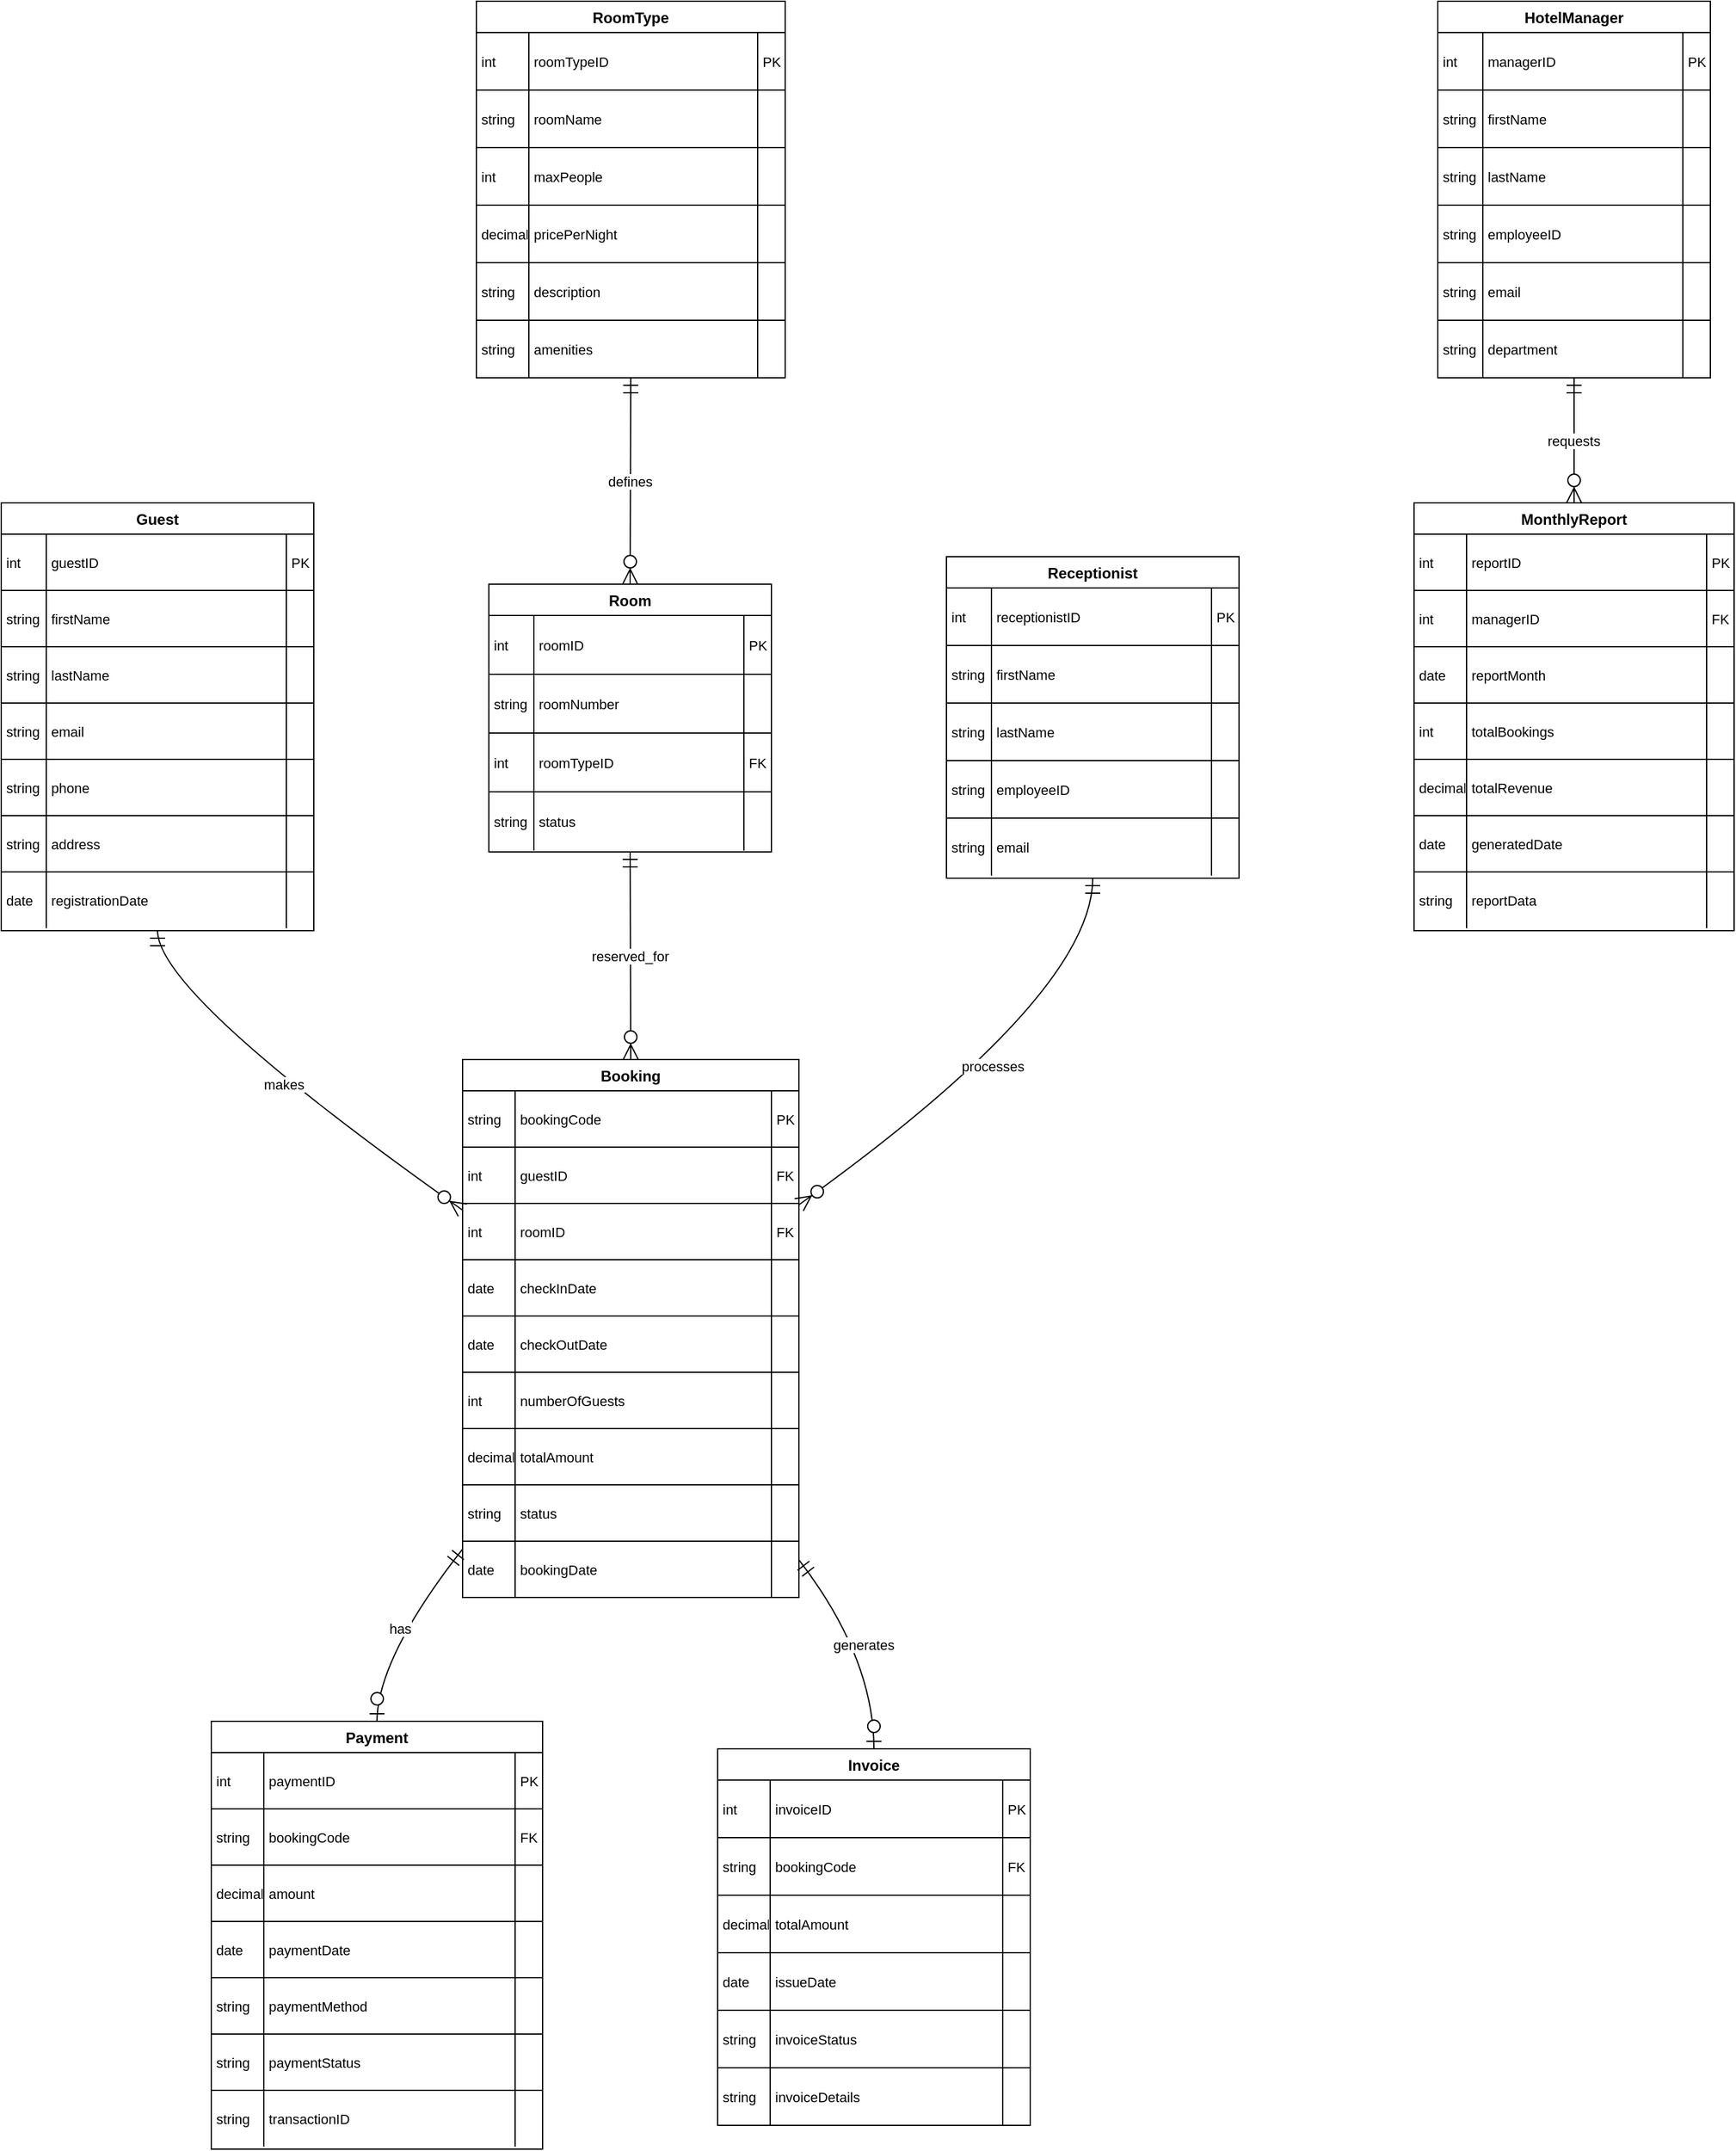 <mxfile version="27.1.6">
  <diagram name="Page-1" id="pv9kaPDVEbDFkuCNzxMm">
    <mxGraphModel dx="4440" dy="2169" grid="1" gridSize="10" guides="1" tooltips="1" connect="1" arrows="1" fold="1" page="1" pageScale="1" pageWidth="827" pageHeight="1169" math="0" shadow="0">
      <root>
        <mxCell id="0" />
        <mxCell id="1" parent="0" />
        <mxCell id="_XWpBwCBgqJrt7YI2MGK-1" value="Guest" style="shape=table;startSize=25;container=1;collapsible=0;childLayout=tableLayout;fixedRows=1;rowLines=1;fontStyle=1;align=center;resizeLast=1;" vertex="1" parent="1">
          <mxGeometry x="20" y="611" width="250" height="342" as="geometry" />
        </mxCell>
        <mxCell id="_XWpBwCBgqJrt7YI2MGK-2" style="shape=tableRow;horizontal=0;startSize=0;swimlaneHead=0;swimlaneBody=0;fillColor=none;collapsible=0;dropTarget=0;points=[[0,0.5],[1,0.5]];portConstraint=eastwest;top=0;left=0;right=0;bottom=0;" vertex="1" parent="_XWpBwCBgqJrt7YI2MGK-1">
          <mxGeometry y="25" width="250" height="45" as="geometry" />
        </mxCell>
        <mxCell id="_XWpBwCBgqJrt7YI2MGK-3" value="int" style="shape=partialRectangle;connectable=0;fillColor=none;top=0;left=0;bottom=0;right=0;align=left;spacingLeft=2;overflow=hidden;fontSize=11;" vertex="1" parent="_XWpBwCBgqJrt7YI2MGK-2">
          <mxGeometry width="36" height="45" as="geometry">
            <mxRectangle width="36" height="45" as="alternateBounds" />
          </mxGeometry>
        </mxCell>
        <mxCell id="_XWpBwCBgqJrt7YI2MGK-4" value="guestID" style="shape=partialRectangle;connectable=0;fillColor=none;top=0;left=0;bottom=0;right=0;align=left;spacingLeft=2;overflow=hidden;fontSize=11;" vertex="1" parent="_XWpBwCBgqJrt7YI2MGK-2">
          <mxGeometry x="36" width="192" height="45" as="geometry">
            <mxRectangle width="192" height="45" as="alternateBounds" />
          </mxGeometry>
        </mxCell>
        <mxCell id="_XWpBwCBgqJrt7YI2MGK-5" value="PK" style="shape=partialRectangle;connectable=0;fillColor=none;top=0;left=0;bottom=0;right=0;align=left;spacingLeft=2;overflow=hidden;fontSize=11;" vertex="1" parent="_XWpBwCBgqJrt7YI2MGK-2">
          <mxGeometry x="228" width="22" height="45" as="geometry">
            <mxRectangle width="22" height="45" as="alternateBounds" />
          </mxGeometry>
        </mxCell>
        <mxCell id="_XWpBwCBgqJrt7YI2MGK-6" style="shape=tableRow;horizontal=0;startSize=0;swimlaneHead=0;swimlaneBody=0;fillColor=none;collapsible=0;dropTarget=0;points=[[0,0.5],[1,0.5]];portConstraint=eastwest;top=0;left=0;right=0;bottom=0;" vertex="1" parent="_XWpBwCBgqJrt7YI2MGK-1">
          <mxGeometry y="70" width="250" height="45" as="geometry" />
        </mxCell>
        <mxCell id="_XWpBwCBgqJrt7YI2MGK-7" value="string" style="shape=partialRectangle;connectable=0;fillColor=none;top=0;left=0;bottom=0;right=0;align=left;spacingLeft=2;overflow=hidden;fontSize=11;" vertex="1" parent="_XWpBwCBgqJrt7YI2MGK-6">
          <mxGeometry width="36" height="45" as="geometry">
            <mxRectangle width="36" height="45" as="alternateBounds" />
          </mxGeometry>
        </mxCell>
        <mxCell id="_XWpBwCBgqJrt7YI2MGK-8" value="firstName" style="shape=partialRectangle;connectable=0;fillColor=none;top=0;left=0;bottom=0;right=0;align=left;spacingLeft=2;overflow=hidden;fontSize=11;" vertex="1" parent="_XWpBwCBgqJrt7YI2MGK-6">
          <mxGeometry x="36" width="192" height="45" as="geometry">
            <mxRectangle width="192" height="45" as="alternateBounds" />
          </mxGeometry>
        </mxCell>
        <mxCell id="_XWpBwCBgqJrt7YI2MGK-9" value="" style="shape=partialRectangle;connectable=0;fillColor=none;top=0;left=0;bottom=0;right=0;align=left;spacingLeft=2;overflow=hidden;fontSize=11;" vertex="1" parent="_XWpBwCBgqJrt7YI2MGK-6">
          <mxGeometry x="228" width="22" height="45" as="geometry">
            <mxRectangle width="22" height="45" as="alternateBounds" />
          </mxGeometry>
        </mxCell>
        <mxCell id="_XWpBwCBgqJrt7YI2MGK-10" style="shape=tableRow;horizontal=0;startSize=0;swimlaneHead=0;swimlaneBody=0;fillColor=none;collapsible=0;dropTarget=0;points=[[0,0.5],[1,0.5]];portConstraint=eastwest;top=0;left=0;right=0;bottom=0;" vertex="1" parent="_XWpBwCBgqJrt7YI2MGK-1">
          <mxGeometry y="115" width="250" height="45" as="geometry" />
        </mxCell>
        <mxCell id="_XWpBwCBgqJrt7YI2MGK-11" value="string" style="shape=partialRectangle;connectable=0;fillColor=none;top=0;left=0;bottom=0;right=0;align=left;spacingLeft=2;overflow=hidden;fontSize=11;" vertex="1" parent="_XWpBwCBgqJrt7YI2MGK-10">
          <mxGeometry width="36" height="45" as="geometry">
            <mxRectangle width="36" height="45" as="alternateBounds" />
          </mxGeometry>
        </mxCell>
        <mxCell id="_XWpBwCBgqJrt7YI2MGK-12" value="lastName" style="shape=partialRectangle;connectable=0;fillColor=none;top=0;left=0;bottom=0;right=0;align=left;spacingLeft=2;overflow=hidden;fontSize=11;" vertex="1" parent="_XWpBwCBgqJrt7YI2MGK-10">
          <mxGeometry x="36" width="192" height="45" as="geometry">
            <mxRectangle width="192" height="45" as="alternateBounds" />
          </mxGeometry>
        </mxCell>
        <mxCell id="_XWpBwCBgqJrt7YI2MGK-13" value="" style="shape=partialRectangle;connectable=0;fillColor=none;top=0;left=0;bottom=0;right=0;align=left;spacingLeft=2;overflow=hidden;fontSize=11;" vertex="1" parent="_XWpBwCBgqJrt7YI2MGK-10">
          <mxGeometry x="228" width="22" height="45" as="geometry">
            <mxRectangle width="22" height="45" as="alternateBounds" />
          </mxGeometry>
        </mxCell>
        <mxCell id="_XWpBwCBgqJrt7YI2MGK-14" style="shape=tableRow;horizontal=0;startSize=0;swimlaneHead=0;swimlaneBody=0;fillColor=none;collapsible=0;dropTarget=0;points=[[0,0.5],[1,0.5]];portConstraint=eastwest;top=0;left=0;right=0;bottom=0;" vertex="1" parent="_XWpBwCBgqJrt7YI2MGK-1">
          <mxGeometry y="160" width="250" height="45" as="geometry" />
        </mxCell>
        <mxCell id="_XWpBwCBgqJrt7YI2MGK-15" value="string" style="shape=partialRectangle;connectable=0;fillColor=none;top=0;left=0;bottom=0;right=0;align=left;spacingLeft=2;overflow=hidden;fontSize=11;" vertex="1" parent="_XWpBwCBgqJrt7YI2MGK-14">
          <mxGeometry width="36" height="45" as="geometry">
            <mxRectangle width="36" height="45" as="alternateBounds" />
          </mxGeometry>
        </mxCell>
        <mxCell id="_XWpBwCBgqJrt7YI2MGK-16" value="email" style="shape=partialRectangle;connectable=0;fillColor=none;top=0;left=0;bottom=0;right=0;align=left;spacingLeft=2;overflow=hidden;fontSize=11;" vertex="1" parent="_XWpBwCBgqJrt7YI2MGK-14">
          <mxGeometry x="36" width="192" height="45" as="geometry">
            <mxRectangle width="192" height="45" as="alternateBounds" />
          </mxGeometry>
        </mxCell>
        <mxCell id="_XWpBwCBgqJrt7YI2MGK-17" value="" style="shape=partialRectangle;connectable=0;fillColor=none;top=0;left=0;bottom=0;right=0;align=left;spacingLeft=2;overflow=hidden;fontSize=11;" vertex="1" parent="_XWpBwCBgqJrt7YI2MGK-14">
          <mxGeometry x="228" width="22" height="45" as="geometry">
            <mxRectangle width="22" height="45" as="alternateBounds" />
          </mxGeometry>
        </mxCell>
        <mxCell id="_XWpBwCBgqJrt7YI2MGK-18" style="shape=tableRow;horizontal=0;startSize=0;swimlaneHead=0;swimlaneBody=0;fillColor=none;collapsible=0;dropTarget=0;points=[[0,0.5],[1,0.5]];portConstraint=eastwest;top=0;left=0;right=0;bottom=0;" vertex="1" parent="_XWpBwCBgqJrt7YI2MGK-1">
          <mxGeometry y="205" width="250" height="45" as="geometry" />
        </mxCell>
        <mxCell id="_XWpBwCBgqJrt7YI2MGK-19" value="string" style="shape=partialRectangle;connectable=0;fillColor=none;top=0;left=0;bottom=0;right=0;align=left;spacingLeft=2;overflow=hidden;fontSize=11;" vertex="1" parent="_XWpBwCBgqJrt7YI2MGK-18">
          <mxGeometry width="36" height="45" as="geometry">
            <mxRectangle width="36" height="45" as="alternateBounds" />
          </mxGeometry>
        </mxCell>
        <mxCell id="_XWpBwCBgqJrt7YI2MGK-20" value="phone" style="shape=partialRectangle;connectable=0;fillColor=none;top=0;left=0;bottom=0;right=0;align=left;spacingLeft=2;overflow=hidden;fontSize=11;" vertex="1" parent="_XWpBwCBgqJrt7YI2MGK-18">
          <mxGeometry x="36" width="192" height="45" as="geometry">
            <mxRectangle width="192" height="45" as="alternateBounds" />
          </mxGeometry>
        </mxCell>
        <mxCell id="_XWpBwCBgqJrt7YI2MGK-21" value="" style="shape=partialRectangle;connectable=0;fillColor=none;top=0;left=0;bottom=0;right=0;align=left;spacingLeft=2;overflow=hidden;fontSize=11;" vertex="1" parent="_XWpBwCBgqJrt7YI2MGK-18">
          <mxGeometry x="228" width="22" height="45" as="geometry">
            <mxRectangle width="22" height="45" as="alternateBounds" />
          </mxGeometry>
        </mxCell>
        <mxCell id="_XWpBwCBgqJrt7YI2MGK-22" style="shape=tableRow;horizontal=0;startSize=0;swimlaneHead=0;swimlaneBody=0;fillColor=none;collapsible=0;dropTarget=0;points=[[0,0.5],[1,0.5]];portConstraint=eastwest;top=0;left=0;right=0;bottom=0;" vertex="1" parent="_XWpBwCBgqJrt7YI2MGK-1">
          <mxGeometry y="250" width="250" height="45" as="geometry" />
        </mxCell>
        <mxCell id="_XWpBwCBgqJrt7YI2MGK-23" value="string" style="shape=partialRectangle;connectable=0;fillColor=none;top=0;left=0;bottom=0;right=0;align=left;spacingLeft=2;overflow=hidden;fontSize=11;" vertex="1" parent="_XWpBwCBgqJrt7YI2MGK-22">
          <mxGeometry width="36" height="45" as="geometry">
            <mxRectangle width="36" height="45" as="alternateBounds" />
          </mxGeometry>
        </mxCell>
        <mxCell id="_XWpBwCBgqJrt7YI2MGK-24" value="address" style="shape=partialRectangle;connectable=0;fillColor=none;top=0;left=0;bottom=0;right=0;align=left;spacingLeft=2;overflow=hidden;fontSize=11;" vertex="1" parent="_XWpBwCBgqJrt7YI2MGK-22">
          <mxGeometry x="36" width="192" height="45" as="geometry">
            <mxRectangle width="192" height="45" as="alternateBounds" />
          </mxGeometry>
        </mxCell>
        <mxCell id="_XWpBwCBgqJrt7YI2MGK-25" value="" style="shape=partialRectangle;connectable=0;fillColor=none;top=0;left=0;bottom=0;right=0;align=left;spacingLeft=2;overflow=hidden;fontSize=11;" vertex="1" parent="_XWpBwCBgqJrt7YI2MGK-22">
          <mxGeometry x="228" width="22" height="45" as="geometry">
            <mxRectangle width="22" height="45" as="alternateBounds" />
          </mxGeometry>
        </mxCell>
        <mxCell id="_XWpBwCBgqJrt7YI2MGK-26" style="shape=tableRow;horizontal=0;startSize=0;swimlaneHead=0;swimlaneBody=0;fillColor=none;collapsible=0;dropTarget=0;points=[[0,0.5],[1,0.5]];portConstraint=eastwest;top=0;left=0;right=0;bottom=0;" vertex="1" parent="_XWpBwCBgqJrt7YI2MGK-1">
          <mxGeometry y="295" width="250" height="45" as="geometry" />
        </mxCell>
        <mxCell id="_XWpBwCBgqJrt7YI2MGK-27" value="date" style="shape=partialRectangle;connectable=0;fillColor=none;top=0;left=0;bottom=0;right=0;align=left;spacingLeft=2;overflow=hidden;fontSize=11;" vertex="1" parent="_XWpBwCBgqJrt7YI2MGK-26">
          <mxGeometry width="36" height="45" as="geometry">
            <mxRectangle width="36" height="45" as="alternateBounds" />
          </mxGeometry>
        </mxCell>
        <mxCell id="_XWpBwCBgqJrt7YI2MGK-28" value="registrationDate" style="shape=partialRectangle;connectable=0;fillColor=none;top=0;left=0;bottom=0;right=0;align=left;spacingLeft=2;overflow=hidden;fontSize=11;" vertex="1" parent="_XWpBwCBgqJrt7YI2MGK-26">
          <mxGeometry x="36" width="192" height="45" as="geometry">
            <mxRectangle width="192" height="45" as="alternateBounds" />
          </mxGeometry>
        </mxCell>
        <mxCell id="_XWpBwCBgqJrt7YI2MGK-29" value="" style="shape=partialRectangle;connectable=0;fillColor=none;top=0;left=0;bottom=0;right=0;align=left;spacingLeft=2;overflow=hidden;fontSize=11;" vertex="1" parent="_XWpBwCBgqJrt7YI2MGK-26">
          <mxGeometry x="228" width="22" height="45" as="geometry">
            <mxRectangle width="22" height="45" as="alternateBounds" />
          </mxGeometry>
        </mxCell>
        <mxCell id="_XWpBwCBgqJrt7YI2MGK-30" value="Booking" style="shape=table;startSize=25;container=1;collapsible=0;childLayout=tableLayout;fixedRows=1;rowLines=1;fontStyle=1;align=center;resizeLast=1;" vertex="1" parent="1">
          <mxGeometry x="389" y="1056" width="269" height="430" as="geometry" />
        </mxCell>
        <mxCell id="_XWpBwCBgqJrt7YI2MGK-31" style="shape=tableRow;horizontal=0;startSize=0;swimlaneHead=0;swimlaneBody=0;fillColor=none;collapsible=0;dropTarget=0;points=[[0,0.5],[1,0.5]];portConstraint=eastwest;top=0;left=0;right=0;bottom=0;" vertex="1" parent="_XWpBwCBgqJrt7YI2MGK-30">
          <mxGeometry y="25" width="269" height="45" as="geometry" />
        </mxCell>
        <mxCell id="_XWpBwCBgqJrt7YI2MGK-32" value="string" style="shape=partialRectangle;connectable=0;fillColor=none;top=0;left=0;bottom=0;right=0;align=left;spacingLeft=2;overflow=hidden;fontSize=11;" vertex="1" parent="_XWpBwCBgqJrt7YI2MGK-31">
          <mxGeometry width="42" height="45" as="geometry">
            <mxRectangle width="42" height="45" as="alternateBounds" />
          </mxGeometry>
        </mxCell>
        <mxCell id="_XWpBwCBgqJrt7YI2MGK-33" value="bookingCode" style="shape=partialRectangle;connectable=0;fillColor=none;top=0;left=0;bottom=0;right=0;align=left;spacingLeft=2;overflow=hidden;fontSize=11;" vertex="1" parent="_XWpBwCBgqJrt7YI2MGK-31">
          <mxGeometry x="42" width="205" height="45" as="geometry">
            <mxRectangle width="205" height="45" as="alternateBounds" />
          </mxGeometry>
        </mxCell>
        <mxCell id="_XWpBwCBgqJrt7YI2MGK-34" value="PK" style="shape=partialRectangle;connectable=0;fillColor=none;top=0;left=0;bottom=0;right=0;align=left;spacingLeft=2;overflow=hidden;fontSize=11;" vertex="1" parent="_XWpBwCBgqJrt7YI2MGK-31">
          <mxGeometry x="247" width="22" height="45" as="geometry">
            <mxRectangle width="22" height="45" as="alternateBounds" />
          </mxGeometry>
        </mxCell>
        <mxCell id="_XWpBwCBgqJrt7YI2MGK-35" style="shape=tableRow;horizontal=0;startSize=0;swimlaneHead=0;swimlaneBody=0;fillColor=none;collapsible=0;dropTarget=0;points=[[0,0.5],[1,0.5]];portConstraint=eastwest;top=0;left=0;right=0;bottom=0;" vertex="1" parent="_XWpBwCBgqJrt7YI2MGK-30">
          <mxGeometry y="70" width="269" height="45" as="geometry" />
        </mxCell>
        <mxCell id="_XWpBwCBgqJrt7YI2MGK-36" value="int" style="shape=partialRectangle;connectable=0;fillColor=none;top=0;left=0;bottom=0;right=0;align=left;spacingLeft=2;overflow=hidden;fontSize=11;" vertex="1" parent="_XWpBwCBgqJrt7YI2MGK-35">
          <mxGeometry width="42" height="45" as="geometry">
            <mxRectangle width="42" height="45" as="alternateBounds" />
          </mxGeometry>
        </mxCell>
        <mxCell id="_XWpBwCBgqJrt7YI2MGK-37" value="guestID" style="shape=partialRectangle;connectable=0;fillColor=none;top=0;left=0;bottom=0;right=0;align=left;spacingLeft=2;overflow=hidden;fontSize=11;" vertex="1" parent="_XWpBwCBgqJrt7YI2MGK-35">
          <mxGeometry x="42" width="205" height="45" as="geometry">
            <mxRectangle width="205" height="45" as="alternateBounds" />
          </mxGeometry>
        </mxCell>
        <mxCell id="_XWpBwCBgqJrt7YI2MGK-38" value="FK" style="shape=partialRectangle;connectable=0;fillColor=none;top=0;left=0;bottom=0;right=0;align=left;spacingLeft=2;overflow=hidden;fontSize=11;" vertex="1" parent="_XWpBwCBgqJrt7YI2MGK-35">
          <mxGeometry x="247" width="22" height="45" as="geometry">
            <mxRectangle width="22" height="45" as="alternateBounds" />
          </mxGeometry>
        </mxCell>
        <mxCell id="_XWpBwCBgqJrt7YI2MGK-39" style="shape=tableRow;horizontal=0;startSize=0;swimlaneHead=0;swimlaneBody=0;fillColor=none;collapsible=0;dropTarget=0;points=[[0,0.5],[1,0.5]];portConstraint=eastwest;top=0;left=0;right=0;bottom=0;" vertex="1" parent="_XWpBwCBgqJrt7YI2MGK-30">
          <mxGeometry y="115" width="269" height="45" as="geometry" />
        </mxCell>
        <mxCell id="_XWpBwCBgqJrt7YI2MGK-40" value="int" style="shape=partialRectangle;connectable=0;fillColor=none;top=0;left=0;bottom=0;right=0;align=left;spacingLeft=2;overflow=hidden;fontSize=11;" vertex="1" parent="_XWpBwCBgqJrt7YI2MGK-39">
          <mxGeometry width="42" height="45" as="geometry">
            <mxRectangle width="42" height="45" as="alternateBounds" />
          </mxGeometry>
        </mxCell>
        <mxCell id="_XWpBwCBgqJrt7YI2MGK-41" value="roomID" style="shape=partialRectangle;connectable=0;fillColor=none;top=0;left=0;bottom=0;right=0;align=left;spacingLeft=2;overflow=hidden;fontSize=11;" vertex="1" parent="_XWpBwCBgqJrt7YI2MGK-39">
          <mxGeometry x="42" width="205" height="45" as="geometry">
            <mxRectangle width="205" height="45" as="alternateBounds" />
          </mxGeometry>
        </mxCell>
        <mxCell id="_XWpBwCBgqJrt7YI2MGK-42" value="FK" style="shape=partialRectangle;connectable=0;fillColor=none;top=0;left=0;bottom=0;right=0;align=left;spacingLeft=2;overflow=hidden;fontSize=11;" vertex="1" parent="_XWpBwCBgqJrt7YI2MGK-39">
          <mxGeometry x="247" width="22" height="45" as="geometry">
            <mxRectangle width="22" height="45" as="alternateBounds" />
          </mxGeometry>
        </mxCell>
        <mxCell id="_XWpBwCBgqJrt7YI2MGK-43" style="shape=tableRow;horizontal=0;startSize=0;swimlaneHead=0;swimlaneBody=0;fillColor=none;collapsible=0;dropTarget=0;points=[[0,0.5],[1,0.5]];portConstraint=eastwest;top=0;left=0;right=0;bottom=0;" vertex="1" parent="_XWpBwCBgqJrt7YI2MGK-30">
          <mxGeometry y="160" width="269" height="45" as="geometry" />
        </mxCell>
        <mxCell id="_XWpBwCBgqJrt7YI2MGK-44" value="date" style="shape=partialRectangle;connectable=0;fillColor=none;top=0;left=0;bottom=0;right=0;align=left;spacingLeft=2;overflow=hidden;fontSize=11;" vertex="1" parent="_XWpBwCBgqJrt7YI2MGK-43">
          <mxGeometry width="42" height="45" as="geometry">
            <mxRectangle width="42" height="45" as="alternateBounds" />
          </mxGeometry>
        </mxCell>
        <mxCell id="_XWpBwCBgqJrt7YI2MGK-45" value="checkInDate" style="shape=partialRectangle;connectable=0;fillColor=none;top=0;left=0;bottom=0;right=0;align=left;spacingLeft=2;overflow=hidden;fontSize=11;" vertex="1" parent="_XWpBwCBgqJrt7YI2MGK-43">
          <mxGeometry x="42" width="205" height="45" as="geometry">
            <mxRectangle width="205" height="45" as="alternateBounds" />
          </mxGeometry>
        </mxCell>
        <mxCell id="_XWpBwCBgqJrt7YI2MGK-46" value="" style="shape=partialRectangle;connectable=0;fillColor=none;top=0;left=0;bottom=0;right=0;align=left;spacingLeft=2;overflow=hidden;fontSize=11;" vertex="1" parent="_XWpBwCBgqJrt7YI2MGK-43">
          <mxGeometry x="247" width="22" height="45" as="geometry">
            <mxRectangle width="22" height="45" as="alternateBounds" />
          </mxGeometry>
        </mxCell>
        <mxCell id="_XWpBwCBgqJrt7YI2MGK-47" style="shape=tableRow;horizontal=0;startSize=0;swimlaneHead=0;swimlaneBody=0;fillColor=none;collapsible=0;dropTarget=0;points=[[0,0.5],[1,0.5]];portConstraint=eastwest;top=0;left=0;right=0;bottom=0;" vertex="1" parent="_XWpBwCBgqJrt7YI2MGK-30">
          <mxGeometry y="205" width="269" height="45" as="geometry" />
        </mxCell>
        <mxCell id="_XWpBwCBgqJrt7YI2MGK-48" value="date" style="shape=partialRectangle;connectable=0;fillColor=none;top=0;left=0;bottom=0;right=0;align=left;spacingLeft=2;overflow=hidden;fontSize=11;" vertex="1" parent="_XWpBwCBgqJrt7YI2MGK-47">
          <mxGeometry width="42" height="45" as="geometry">
            <mxRectangle width="42" height="45" as="alternateBounds" />
          </mxGeometry>
        </mxCell>
        <mxCell id="_XWpBwCBgqJrt7YI2MGK-49" value="checkOutDate" style="shape=partialRectangle;connectable=0;fillColor=none;top=0;left=0;bottom=0;right=0;align=left;spacingLeft=2;overflow=hidden;fontSize=11;" vertex="1" parent="_XWpBwCBgqJrt7YI2MGK-47">
          <mxGeometry x="42" width="205" height="45" as="geometry">
            <mxRectangle width="205" height="45" as="alternateBounds" />
          </mxGeometry>
        </mxCell>
        <mxCell id="_XWpBwCBgqJrt7YI2MGK-50" value="" style="shape=partialRectangle;connectable=0;fillColor=none;top=0;left=0;bottom=0;right=0;align=left;spacingLeft=2;overflow=hidden;fontSize=11;" vertex="1" parent="_XWpBwCBgqJrt7YI2MGK-47">
          <mxGeometry x="247" width="22" height="45" as="geometry">
            <mxRectangle width="22" height="45" as="alternateBounds" />
          </mxGeometry>
        </mxCell>
        <mxCell id="_XWpBwCBgqJrt7YI2MGK-51" style="shape=tableRow;horizontal=0;startSize=0;swimlaneHead=0;swimlaneBody=0;fillColor=none;collapsible=0;dropTarget=0;points=[[0,0.5],[1,0.5]];portConstraint=eastwest;top=0;left=0;right=0;bottom=0;" vertex="1" parent="_XWpBwCBgqJrt7YI2MGK-30">
          <mxGeometry y="250" width="269" height="45" as="geometry" />
        </mxCell>
        <mxCell id="_XWpBwCBgqJrt7YI2MGK-52" value="int" style="shape=partialRectangle;connectable=0;fillColor=none;top=0;left=0;bottom=0;right=0;align=left;spacingLeft=2;overflow=hidden;fontSize=11;" vertex="1" parent="_XWpBwCBgqJrt7YI2MGK-51">
          <mxGeometry width="42" height="45" as="geometry">
            <mxRectangle width="42" height="45" as="alternateBounds" />
          </mxGeometry>
        </mxCell>
        <mxCell id="_XWpBwCBgqJrt7YI2MGK-53" value="numberOfGuests" style="shape=partialRectangle;connectable=0;fillColor=none;top=0;left=0;bottom=0;right=0;align=left;spacingLeft=2;overflow=hidden;fontSize=11;" vertex="1" parent="_XWpBwCBgqJrt7YI2MGK-51">
          <mxGeometry x="42" width="205" height="45" as="geometry">
            <mxRectangle width="205" height="45" as="alternateBounds" />
          </mxGeometry>
        </mxCell>
        <mxCell id="_XWpBwCBgqJrt7YI2MGK-54" value="" style="shape=partialRectangle;connectable=0;fillColor=none;top=0;left=0;bottom=0;right=0;align=left;spacingLeft=2;overflow=hidden;fontSize=11;" vertex="1" parent="_XWpBwCBgqJrt7YI2MGK-51">
          <mxGeometry x="247" width="22" height="45" as="geometry">
            <mxRectangle width="22" height="45" as="alternateBounds" />
          </mxGeometry>
        </mxCell>
        <mxCell id="_XWpBwCBgqJrt7YI2MGK-55" style="shape=tableRow;horizontal=0;startSize=0;swimlaneHead=0;swimlaneBody=0;fillColor=none;collapsible=0;dropTarget=0;points=[[0,0.5],[1,0.5]];portConstraint=eastwest;top=0;left=0;right=0;bottom=0;" vertex="1" parent="_XWpBwCBgqJrt7YI2MGK-30">
          <mxGeometry y="295" width="269" height="45" as="geometry" />
        </mxCell>
        <mxCell id="_XWpBwCBgqJrt7YI2MGK-56" value="decimal" style="shape=partialRectangle;connectable=0;fillColor=none;top=0;left=0;bottom=0;right=0;align=left;spacingLeft=2;overflow=hidden;fontSize=11;" vertex="1" parent="_XWpBwCBgqJrt7YI2MGK-55">
          <mxGeometry width="42" height="45" as="geometry">
            <mxRectangle width="42" height="45" as="alternateBounds" />
          </mxGeometry>
        </mxCell>
        <mxCell id="_XWpBwCBgqJrt7YI2MGK-57" value="totalAmount" style="shape=partialRectangle;connectable=0;fillColor=none;top=0;left=0;bottom=0;right=0;align=left;spacingLeft=2;overflow=hidden;fontSize=11;" vertex="1" parent="_XWpBwCBgqJrt7YI2MGK-55">
          <mxGeometry x="42" width="205" height="45" as="geometry">
            <mxRectangle width="205" height="45" as="alternateBounds" />
          </mxGeometry>
        </mxCell>
        <mxCell id="_XWpBwCBgqJrt7YI2MGK-58" value="" style="shape=partialRectangle;connectable=0;fillColor=none;top=0;left=0;bottom=0;right=0;align=left;spacingLeft=2;overflow=hidden;fontSize=11;" vertex="1" parent="_XWpBwCBgqJrt7YI2MGK-55">
          <mxGeometry x="247" width="22" height="45" as="geometry">
            <mxRectangle width="22" height="45" as="alternateBounds" />
          </mxGeometry>
        </mxCell>
        <mxCell id="_XWpBwCBgqJrt7YI2MGK-59" style="shape=tableRow;horizontal=0;startSize=0;swimlaneHead=0;swimlaneBody=0;fillColor=none;collapsible=0;dropTarget=0;points=[[0,0.5],[1,0.5]];portConstraint=eastwest;top=0;left=0;right=0;bottom=0;" vertex="1" parent="_XWpBwCBgqJrt7YI2MGK-30">
          <mxGeometry y="340" width="269" height="45" as="geometry" />
        </mxCell>
        <mxCell id="_XWpBwCBgqJrt7YI2MGK-60" value="string" style="shape=partialRectangle;connectable=0;fillColor=none;top=0;left=0;bottom=0;right=0;align=left;spacingLeft=2;overflow=hidden;fontSize=11;" vertex="1" parent="_XWpBwCBgqJrt7YI2MGK-59">
          <mxGeometry width="42" height="45" as="geometry">
            <mxRectangle width="42" height="45" as="alternateBounds" />
          </mxGeometry>
        </mxCell>
        <mxCell id="_XWpBwCBgqJrt7YI2MGK-61" value="status" style="shape=partialRectangle;connectable=0;fillColor=none;top=0;left=0;bottom=0;right=0;align=left;spacingLeft=2;overflow=hidden;fontSize=11;" vertex="1" parent="_XWpBwCBgqJrt7YI2MGK-59">
          <mxGeometry x="42" width="205" height="45" as="geometry">
            <mxRectangle width="205" height="45" as="alternateBounds" />
          </mxGeometry>
        </mxCell>
        <mxCell id="_XWpBwCBgqJrt7YI2MGK-62" value="" style="shape=partialRectangle;connectable=0;fillColor=none;top=0;left=0;bottom=0;right=0;align=left;spacingLeft=2;overflow=hidden;fontSize=11;" vertex="1" parent="_XWpBwCBgqJrt7YI2MGK-59">
          <mxGeometry x="247" width="22" height="45" as="geometry">
            <mxRectangle width="22" height="45" as="alternateBounds" />
          </mxGeometry>
        </mxCell>
        <mxCell id="_XWpBwCBgqJrt7YI2MGK-63" style="shape=tableRow;horizontal=0;startSize=0;swimlaneHead=0;swimlaneBody=0;fillColor=none;collapsible=0;dropTarget=0;points=[[0,0.5],[1,0.5]];portConstraint=eastwest;top=0;left=0;right=0;bottom=0;" vertex="1" parent="_XWpBwCBgqJrt7YI2MGK-30">
          <mxGeometry y="385" width="269" height="45" as="geometry" />
        </mxCell>
        <mxCell id="_XWpBwCBgqJrt7YI2MGK-64" value="date" style="shape=partialRectangle;connectable=0;fillColor=none;top=0;left=0;bottom=0;right=0;align=left;spacingLeft=2;overflow=hidden;fontSize=11;" vertex="1" parent="_XWpBwCBgqJrt7YI2MGK-63">
          <mxGeometry width="42" height="45" as="geometry">
            <mxRectangle width="42" height="45" as="alternateBounds" />
          </mxGeometry>
        </mxCell>
        <mxCell id="_XWpBwCBgqJrt7YI2MGK-65" value="bookingDate" style="shape=partialRectangle;connectable=0;fillColor=none;top=0;left=0;bottom=0;right=0;align=left;spacingLeft=2;overflow=hidden;fontSize=11;" vertex="1" parent="_XWpBwCBgqJrt7YI2MGK-63">
          <mxGeometry x="42" width="205" height="45" as="geometry">
            <mxRectangle width="205" height="45" as="alternateBounds" />
          </mxGeometry>
        </mxCell>
        <mxCell id="_XWpBwCBgqJrt7YI2MGK-66" value="" style="shape=partialRectangle;connectable=0;fillColor=none;top=0;left=0;bottom=0;right=0;align=left;spacingLeft=2;overflow=hidden;fontSize=11;" vertex="1" parent="_XWpBwCBgqJrt7YI2MGK-63">
          <mxGeometry x="247" width="22" height="45" as="geometry">
            <mxRectangle width="22" height="45" as="alternateBounds" />
          </mxGeometry>
        </mxCell>
        <mxCell id="_XWpBwCBgqJrt7YI2MGK-67" value="Room" style="shape=table;startSize=25;container=1;collapsible=0;childLayout=tableLayout;fixedRows=1;rowLines=1;fontStyle=1;align=center;resizeLast=1;" vertex="1" parent="1">
          <mxGeometry x="410" y="676" width="226" height="214" as="geometry" />
        </mxCell>
        <mxCell id="_XWpBwCBgqJrt7YI2MGK-68" style="shape=tableRow;horizontal=0;startSize=0;swimlaneHead=0;swimlaneBody=0;fillColor=none;collapsible=0;dropTarget=0;points=[[0,0.5],[1,0.5]];portConstraint=eastwest;top=0;left=0;right=0;bottom=0;" vertex="1" parent="_XWpBwCBgqJrt7YI2MGK-67">
          <mxGeometry y="25" width="226" height="47" as="geometry" />
        </mxCell>
        <mxCell id="_XWpBwCBgqJrt7YI2MGK-69" value="int" style="shape=partialRectangle;connectable=0;fillColor=none;top=0;left=0;bottom=0;right=0;align=left;spacingLeft=2;overflow=hidden;fontSize=11;" vertex="1" parent="_XWpBwCBgqJrt7YI2MGK-68">
          <mxGeometry width="36" height="47" as="geometry">
            <mxRectangle width="36" height="47" as="alternateBounds" />
          </mxGeometry>
        </mxCell>
        <mxCell id="_XWpBwCBgqJrt7YI2MGK-70" value="roomID" style="shape=partialRectangle;connectable=0;fillColor=none;top=0;left=0;bottom=0;right=0;align=left;spacingLeft=2;overflow=hidden;fontSize=11;" vertex="1" parent="_XWpBwCBgqJrt7YI2MGK-68">
          <mxGeometry x="36" width="168" height="47" as="geometry">
            <mxRectangle width="168" height="47" as="alternateBounds" />
          </mxGeometry>
        </mxCell>
        <mxCell id="_XWpBwCBgqJrt7YI2MGK-71" value="PK" style="shape=partialRectangle;connectable=0;fillColor=none;top=0;left=0;bottom=0;right=0;align=left;spacingLeft=2;overflow=hidden;fontSize=11;" vertex="1" parent="_XWpBwCBgqJrt7YI2MGK-68">
          <mxGeometry x="204" width="22" height="47" as="geometry">
            <mxRectangle width="22" height="47" as="alternateBounds" />
          </mxGeometry>
        </mxCell>
        <mxCell id="_XWpBwCBgqJrt7YI2MGK-72" style="shape=tableRow;horizontal=0;startSize=0;swimlaneHead=0;swimlaneBody=0;fillColor=none;collapsible=0;dropTarget=0;points=[[0,0.5],[1,0.5]];portConstraint=eastwest;top=0;left=0;right=0;bottom=0;" vertex="1" parent="_XWpBwCBgqJrt7YI2MGK-67">
          <mxGeometry y="72" width="226" height="47" as="geometry" />
        </mxCell>
        <mxCell id="_XWpBwCBgqJrt7YI2MGK-73" value="string" style="shape=partialRectangle;connectable=0;fillColor=none;top=0;left=0;bottom=0;right=0;align=left;spacingLeft=2;overflow=hidden;fontSize=11;" vertex="1" parent="_XWpBwCBgqJrt7YI2MGK-72">
          <mxGeometry width="36" height="47" as="geometry">
            <mxRectangle width="36" height="47" as="alternateBounds" />
          </mxGeometry>
        </mxCell>
        <mxCell id="_XWpBwCBgqJrt7YI2MGK-74" value="roomNumber" style="shape=partialRectangle;connectable=0;fillColor=none;top=0;left=0;bottom=0;right=0;align=left;spacingLeft=2;overflow=hidden;fontSize=11;" vertex="1" parent="_XWpBwCBgqJrt7YI2MGK-72">
          <mxGeometry x="36" width="168" height="47" as="geometry">
            <mxRectangle width="168" height="47" as="alternateBounds" />
          </mxGeometry>
        </mxCell>
        <mxCell id="_XWpBwCBgqJrt7YI2MGK-75" value="" style="shape=partialRectangle;connectable=0;fillColor=none;top=0;left=0;bottom=0;right=0;align=left;spacingLeft=2;overflow=hidden;fontSize=11;" vertex="1" parent="_XWpBwCBgqJrt7YI2MGK-72">
          <mxGeometry x="204" width="22" height="47" as="geometry">
            <mxRectangle width="22" height="47" as="alternateBounds" />
          </mxGeometry>
        </mxCell>
        <mxCell id="_XWpBwCBgqJrt7YI2MGK-76" style="shape=tableRow;horizontal=0;startSize=0;swimlaneHead=0;swimlaneBody=0;fillColor=none;collapsible=0;dropTarget=0;points=[[0,0.5],[1,0.5]];portConstraint=eastwest;top=0;left=0;right=0;bottom=0;" vertex="1" parent="_XWpBwCBgqJrt7YI2MGK-67">
          <mxGeometry y="119" width="226" height="47" as="geometry" />
        </mxCell>
        <mxCell id="_XWpBwCBgqJrt7YI2MGK-77" value="int" style="shape=partialRectangle;connectable=0;fillColor=none;top=0;left=0;bottom=0;right=0;align=left;spacingLeft=2;overflow=hidden;fontSize=11;" vertex="1" parent="_XWpBwCBgqJrt7YI2MGK-76">
          <mxGeometry width="36" height="47" as="geometry">
            <mxRectangle width="36" height="47" as="alternateBounds" />
          </mxGeometry>
        </mxCell>
        <mxCell id="_XWpBwCBgqJrt7YI2MGK-78" value="roomTypeID" style="shape=partialRectangle;connectable=0;fillColor=none;top=0;left=0;bottom=0;right=0;align=left;spacingLeft=2;overflow=hidden;fontSize=11;" vertex="1" parent="_XWpBwCBgqJrt7YI2MGK-76">
          <mxGeometry x="36" width="168" height="47" as="geometry">
            <mxRectangle width="168" height="47" as="alternateBounds" />
          </mxGeometry>
        </mxCell>
        <mxCell id="_XWpBwCBgqJrt7YI2MGK-79" value="FK" style="shape=partialRectangle;connectable=0;fillColor=none;top=0;left=0;bottom=0;right=0;align=left;spacingLeft=2;overflow=hidden;fontSize=11;" vertex="1" parent="_XWpBwCBgqJrt7YI2MGK-76">
          <mxGeometry x="204" width="22" height="47" as="geometry">
            <mxRectangle width="22" height="47" as="alternateBounds" />
          </mxGeometry>
        </mxCell>
        <mxCell id="_XWpBwCBgqJrt7YI2MGK-80" style="shape=tableRow;horizontal=0;startSize=0;swimlaneHead=0;swimlaneBody=0;fillColor=none;collapsible=0;dropTarget=0;points=[[0,0.5],[1,0.5]];portConstraint=eastwest;top=0;left=0;right=0;bottom=0;" vertex="1" parent="_XWpBwCBgqJrt7YI2MGK-67">
          <mxGeometry y="166" width="226" height="47" as="geometry" />
        </mxCell>
        <mxCell id="_XWpBwCBgqJrt7YI2MGK-81" value="string" style="shape=partialRectangle;connectable=0;fillColor=none;top=0;left=0;bottom=0;right=0;align=left;spacingLeft=2;overflow=hidden;fontSize=11;" vertex="1" parent="_XWpBwCBgqJrt7YI2MGK-80">
          <mxGeometry width="36" height="47" as="geometry">
            <mxRectangle width="36" height="47" as="alternateBounds" />
          </mxGeometry>
        </mxCell>
        <mxCell id="_XWpBwCBgqJrt7YI2MGK-82" value="status" style="shape=partialRectangle;connectable=0;fillColor=none;top=0;left=0;bottom=0;right=0;align=left;spacingLeft=2;overflow=hidden;fontSize=11;" vertex="1" parent="_XWpBwCBgqJrt7YI2MGK-80">
          <mxGeometry x="36" width="168" height="47" as="geometry">
            <mxRectangle width="168" height="47" as="alternateBounds" />
          </mxGeometry>
        </mxCell>
        <mxCell id="_XWpBwCBgqJrt7YI2MGK-83" value="" style="shape=partialRectangle;connectable=0;fillColor=none;top=0;left=0;bottom=0;right=0;align=left;spacingLeft=2;overflow=hidden;fontSize=11;" vertex="1" parent="_XWpBwCBgqJrt7YI2MGK-80">
          <mxGeometry x="204" width="22" height="47" as="geometry">
            <mxRectangle width="22" height="47" as="alternateBounds" />
          </mxGeometry>
        </mxCell>
        <mxCell id="_XWpBwCBgqJrt7YI2MGK-84" value="RoomType" style="shape=table;startSize=25;container=1;collapsible=0;childLayout=tableLayout;fixedRows=1;rowLines=1;fontStyle=1;align=center;resizeLast=1;" vertex="1" parent="1">
          <mxGeometry x="400" y="210" width="247" height="301" as="geometry" />
        </mxCell>
        <mxCell id="_XWpBwCBgqJrt7YI2MGK-85" style="shape=tableRow;horizontal=0;startSize=0;swimlaneHead=0;swimlaneBody=0;fillColor=none;collapsible=0;dropTarget=0;points=[[0,0.5],[1,0.5]];portConstraint=eastwest;top=0;left=0;right=0;bottom=0;" vertex="1" parent="_XWpBwCBgqJrt7YI2MGK-84">
          <mxGeometry y="25" width="247" height="46" as="geometry" />
        </mxCell>
        <mxCell id="_XWpBwCBgqJrt7YI2MGK-86" value="int" style="shape=partialRectangle;connectable=0;fillColor=none;top=0;left=0;bottom=0;right=0;align=left;spacingLeft=2;overflow=hidden;fontSize=11;" vertex="1" parent="_XWpBwCBgqJrt7YI2MGK-85">
          <mxGeometry width="42" height="46" as="geometry">
            <mxRectangle width="42" height="46" as="alternateBounds" />
          </mxGeometry>
        </mxCell>
        <mxCell id="_XWpBwCBgqJrt7YI2MGK-87" value="roomTypeID" style="shape=partialRectangle;connectable=0;fillColor=none;top=0;left=0;bottom=0;right=0;align=left;spacingLeft=2;overflow=hidden;fontSize=11;" vertex="1" parent="_XWpBwCBgqJrt7YI2MGK-85">
          <mxGeometry x="42" width="183" height="46" as="geometry">
            <mxRectangle width="183" height="46" as="alternateBounds" />
          </mxGeometry>
        </mxCell>
        <mxCell id="_XWpBwCBgqJrt7YI2MGK-88" value="PK" style="shape=partialRectangle;connectable=0;fillColor=none;top=0;left=0;bottom=0;right=0;align=left;spacingLeft=2;overflow=hidden;fontSize=11;" vertex="1" parent="_XWpBwCBgqJrt7YI2MGK-85">
          <mxGeometry x="225" width="22" height="46" as="geometry">
            <mxRectangle width="22" height="46" as="alternateBounds" />
          </mxGeometry>
        </mxCell>
        <mxCell id="_XWpBwCBgqJrt7YI2MGK-89" style="shape=tableRow;horizontal=0;startSize=0;swimlaneHead=0;swimlaneBody=0;fillColor=none;collapsible=0;dropTarget=0;points=[[0,0.5],[1,0.5]];portConstraint=eastwest;top=0;left=0;right=0;bottom=0;" vertex="1" parent="_XWpBwCBgqJrt7YI2MGK-84">
          <mxGeometry y="71" width="247" height="46" as="geometry" />
        </mxCell>
        <mxCell id="_XWpBwCBgqJrt7YI2MGK-90" value="string" style="shape=partialRectangle;connectable=0;fillColor=none;top=0;left=0;bottom=0;right=0;align=left;spacingLeft=2;overflow=hidden;fontSize=11;" vertex="1" parent="_XWpBwCBgqJrt7YI2MGK-89">
          <mxGeometry width="42" height="46" as="geometry">
            <mxRectangle width="42" height="46" as="alternateBounds" />
          </mxGeometry>
        </mxCell>
        <mxCell id="_XWpBwCBgqJrt7YI2MGK-91" value="roomName" style="shape=partialRectangle;connectable=0;fillColor=none;top=0;left=0;bottom=0;right=0;align=left;spacingLeft=2;overflow=hidden;fontSize=11;" vertex="1" parent="_XWpBwCBgqJrt7YI2MGK-89">
          <mxGeometry x="42" width="183" height="46" as="geometry">
            <mxRectangle width="183" height="46" as="alternateBounds" />
          </mxGeometry>
        </mxCell>
        <mxCell id="_XWpBwCBgqJrt7YI2MGK-92" value="" style="shape=partialRectangle;connectable=0;fillColor=none;top=0;left=0;bottom=0;right=0;align=left;spacingLeft=2;overflow=hidden;fontSize=11;" vertex="1" parent="_XWpBwCBgqJrt7YI2MGK-89">
          <mxGeometry x="225" width="22" height="46" as="geometry">
            <mxRectangle width="22" height="46" as="alternateBounds" />
          </mxGeometry>
        </mxCell>
        <mxCell id="_XWpBwCBgqJrt7YI2MGK-93" style="shape=tableRow;horizontal=0;startSize=0;swimlaneHead=0;swimlaneBody=0;fillColor=none;collapsible=0;dropTarget=0;points=[[0,0.5],[1,0.5]];portConstraint=eastwest;top=0;left=0;right=0;bottom=0;" vertex="1" parent="_XWpBwCBgqJrt7YI2MGK-84">
          <mxGeometry y="117" width="247" height="46" as="geometry" />
        </mxCell>
        <mxCell id="_XWpBwCBgqJrt7YI2MGK-94" value="int" style="shape=partialRectangle;connectable=0;fillColor=none;top=0;left=0;bottom=0;right=0;align=left;spacingLeft=2;overflow=hidden;fontSize=11;" vertex="1" parent="_XWpBwCBgqJrt7YI2MGK-93">
          <mxGeometry width="42" height="46" as="geometry">
            <mxRectangle width="42" height="46" as="alternateBounds" />
          </mxGeometry>
        </mxCell>
        <mxCell id="_XWpBwCBgqJrt7YI2MGK-95" value="maxPeople" style="shape=partialRectangle;connectable=0;fillColor=none;top=0;left=0;bottom=0;right=0;align=left;spacingLeft=2;overflow=hidden;fontSize=11;" vertex="1" parent="_XWpBwCBgqJrt7YI2MGK-93">
          <mxGeometry x="42" width="183" height="46" as="geometry">
            <mxRectangle width="183" height="46" as="alternateBounds" />
          </mxGeometry>
        </mxCell>
        <mxCell id="_XWpBwCBgqJrt7YI2MGK-96" value="" style="shape=partialRectangle;connectable=0;fillColor=none;top=0;left=0;bottom=0;right=0;align=left;spacingLeft=2;overflow=hidden;fontSize=11;" vertex="1" parent="_XWpBwCBgqJrt7YI2MGK-93">
          <mxGeometry x="225" width="22" height="46" as="geometry">
            <mxRectangle width="22" height="46" as="alternateBounds" />
          </mxGeometry>
        </mxCell>
        <mxCell id="_XWpBwCBgqJrt7YI2MGK-97" style="shape=tableRow;horizontal=0;startSize=0;swimlaneHead=0;swimlaneBody=0;fillColor=none;collapsible=0;dropTarget=0;points=[[0,0.5],[1,0.5]];portConstraint=eastwest;top=0;left=0;right=0;bottom=0;" vertex="1" parent="_XWpBwCBgqJrt7YI2MGK-84">
          <mxGeometry y="163" width="247" height="46" as="geometry" />
        </mxCell>
        <mxCell id="_XWpBwCBgqJrt7YI2MGK-98" value="decimal" style="shape=partialRectangle;connectable=0;fillColor=none;top=0;left=0;bottom=0;right=0;align=left;spacingLeft=2;overflow=hidden;fontSize=11;" vertex="1" parent="_XWpBwCBgqJrt7YI2MGK-97">
          <mxGeometry width="42" height="46" as="geometry">
            <mxRectangle width="42" height="46" as="alternateBounds" />
          </mxGeometry>
        </mxCell>
        <mxCell id="_XWpBwCBgqJrt7YI2MGK-99" value="pricePerNight" style="shape=partialRectangle;connectable=0;fillColor=none;top=0;left=0;bottom=0;right=0;align=left;spacingLeft=2;overflow=hidden;fontSize=11;" vertex="1" parent="_XWpBwCBgqJrt7YI2MGK-97">
          <mxGeometry x="42" width="183" height="46" as="geometry">
            <mxRectangle width="183" height="46" as="alternateBounds" />
          </mxGeometry>
        </mxCell>
        <mxCell id="_XWpBwCBgqJrt7YI2MGK-100" value="" style="shape=partialRectangle;connectable=0;fillColor=none;top=0;left=0;bottom=0;right=0;align=left;spacingLeft=2;overflow=hidden;fontSize=11;" vertex="1" parent="_XWpBwCBgqJrt7YI2MGK-97">
          <mxGeometry x="225" width="22" height="46" as="geometry">
            <mxRectangle width="22" height="46" as="alternateBounds" />
          </mxGeometry>
        </mxCell>
        <mxCell id="_XWpBwCBgqJrt7YI2MGK-101" style="shape=tableRow;horizontal=0;startSize=0;swimlaneHead=0;swimlaneBody=0;fillColor=none;collapsible=0;dropTarget=0;points=[[0,0.5],[1,0.5]];portConstraint=eastwest;top=0;left=0;right=0;bottom=0;" vertex="1" parent="_XWpBwCBgqJrt7YI2MGK-84">
          <mxGeometry y="209" width="247" height="46" as="geometry" />
        </mxCell>
        <mxCell id="_XWpBwCBgqJrt7YI2MGK-102" value="string" style="shape=partialRectangle;connectable=0;fillColor=none;top=0;left=0;bottom=0;right=0;align=left;spacingLeft=2;overflow=hidden;fontSize=11;" vertex="1" parent="_XWpBwCBgqJrt7YI2MGK-101">
          <mxGeometry width="42" height="46" as="geometry">
            <mxRectangle width="42" height="46" as="alternateBounds" />
          </mxGeometry>
        </mxCell>
        <mxCell id="_XWpBwCBgqJrt7YI2MGK-103" value="description" style="shape=partialRectangle;connectable=0;fillColor=none;top=0;left=0;bottom=0;right=0;align=left;spacingLeft=2;overflow=hidden;fontSize=11;" vertex="1" parent="_XWpBwCBgqJrt7YI2MGK-101">
          <mxGeometry x="42" width="183" height="46" as="geometry">
            <mxRectangle width="183" height="46" as="alternateBounds" />
          </mxGeometry>
        </mxCell>
        <mxCell id="_XWpBwCBgqJrt7YI2MGK-104" value="" style="shape=partialRectangle;connectable=0;fillColor=none;top=0;left=0;bottom=0;right=0;align=left;spacingLeft=2;overflow=hidden;fontSize=11;" vertex="1" parent="_XWpBwCBgqJrt7YI2MGK-101">
          <mxGeometry x="225" width="22" height="46" as="geometry">
            <mxRectangle width="22" height="46" as="alternateBounds" />
          </mxGeometry>
        </mxCell>
        <mxCell id="_XWpBwCBgqJrt7YI2MGK-105" style="shape=tableRow;horizontal=0;startSize=0;swimlaneHead=0;swimlaneBody=0;fillColor=none;collapsible=0;dropTarget=0;points=[[0,0.5],[1,0.5]];portConstraint=eastwest;top=0;left=0;right=0;bottom=0;" vertex="1" parent="_XWpBwCBgqJrt7YI2MGK-84">
          <mxGeometry y="255" width="247" height="46" as="geometry" />
        </mxCell>
        <mxCell id="_XWpBwCBgqJrt7YI2MGK-106" value="string" style="shape=partialRectangle;connectable=0;fillColor=none;top=0;left=0;bottom=0;right=0;align=left;spacingLeft=2;overflow=hidden;fontSize=11;" vertex="1" parent="_XWpBwCBgqJrt7YI2MGK-105">
          <mxGeometry width="42" height="46" as="geometry">
            <mxRectangle width="42" height="46" as="alternateBounds" />
          </mxGeometry>
        </mxCell>
        <mxCell id="_XWpBwCBgqJrt7YI2MGK-107" value="amenities" style="shape=partialRectangle;connectable=0;fillColor=none;top=0;left=0;bottom=0;right=0;align=left;spacingLeft=2;overflow=hidden;fontSize=11;" vertex="1" parent="_XWpBwCBgqJrt7YI2MGK-105">
          <mxGeometry x="42" width="183" height="46" as="geometry">
            <mxRectangle width="183" height="46" as="alternateBounds" />
          </mxGeometry>
        </mxCell>
        <mxCell id="_XWpBwCBgqJrt7YI2MGK-108" value="" style="shape=partialRectangle;connectable=0;fillColor=none;top=0;left=0;bottom=0;right=0;align=left;spacingLeft=2;overflow=hidden;fontSize=11;" vertex="1" parent="_XWpBwCBgqJrt7YI2MGK-105">
          <mxGeometry x="225" width="22" height="46" as="geometry">
            <mxRectangle width="22" height="46" as="alternateBounds" />
          </mxGeometry>
        </mxCell>
        <mxCell id="_XWpBwCBgqJrt7YI2MGK-109" value="Payment" style="shape=table;startSize=25;container=1;collapsible=0;childLayout=tableLayout;fixedRows=1;rowLines=1;fontStyle=1;align=center;resizeLast=1;" vertex="1" parent="1">
          <mxGeometry x="188" y="1585" width="265" height="342" as="geometry" />
        </mxCell>
        <mxCell id="_XWpBwCBgqJrt7YI2MGK-110" style="shape=tableRow;horizontal=0;startSize=0;swimlaneHead=0;swimlaneBody=0;fillColor=none;collapsible=0;dropTarget=0;points=[[0,0.5],[1,0.5]];portConstraint=eastwest;top=0;left=0;right=0;bottom=0;" vertex="1" parent="_XWpBwCBgqJrt7YI2MGK-109">
          <mxGeometry y="25" width="265" height="45" as="geometry" />
        </mxCell>
        <mxCell id="_XWpBwCBgqJrt7YI2MGK-111" value="int" style="shape=partialRectangle;connectable=0;fillColor=none;top=0;left=0;bottom=0;right=0;align=left;spacingLeft=2;overflow=hidden;fontSize=11;" vertex="1" parent="_XWpBwCBgqJrt7YI2MGK-110">
          <mxGeometry width="42" height="45" as="geometry">
            <mxRectangle width="42" height="45" as="alternateBounds" />
          </mxGeometry>
        </mxCell>
        <mxCell id="_XWpBwCBgqJrt7YI2MGK-112" value="paymentID" style="shape=partialRectangle;connectable=0;fillColor=none;top=0;left=0;bottom=0;right=0;align=left;spacingLeft=2;overflow=hidden;fontSize=11;" vertex="1" parent="_XWpBwCBgqJrt7YI2MGK-110">
          <mxGeometry x="42" width="201" height="45" as="geometry">
            <mxRectangle width="201" height="45" as="alternateBounds" />
          </mxGeometry>
        </mxCell>
        <mxCell id="_XWpBwCBgqJrt7YI2MGK-113" value="PK" style="shape=partialRectangle;connectable=0;fillColor=none;top=0;left=0;bottom=0;right=0;align=left;spacingLeft=2;overflow=hidden;fontSize=11;" vertex="1" parent="_XWpBwCBgqJrt7YI2MGK-110">
          <mxGeometry x="243" width="22" height="45" as="geometry">
            <mxRectangle width="22" height="45" as="alternateBounds" />
          </mxGeometry>
        </mxCell>
        <mxCell id="_XWpBwCBgqJrt7YI2MGK-114" style="shape=tableRow;horizontal=0;startSize=0;swimlaneHead=0;swimlaneBody=0;fillColor=none;collapsible=0;dropTarget=0;points=[[0,0.5],[1,0.5]];portConstraint=eastwest;top=0;left=0;right=0;bottom=0;" vertex="1" parent="_XWpBwCBgqJrt7YI2MGK-109">
          <mxGeometry y="70" width="265" height="45" as="geometry" />
        </mxCell>
        <mxCell id="_XWpBwCBgqJrt7YI2MGK-115" value="string" style="shape=partialRectangle;connectable=0;fillColor=none;top=0;left=0;bottom=0;right=0;align=left;spacingLeft=2;overflow=hidden;fontSize=11;" vertex="1" parent="_XWpBwCBgqJrt7YI2MGK-114">
          <mxGeometry width="42" height="45" as="geometry">
            <mxRectangle width="42" height="45" as="alternateBounds" />
          </mxGeometry>
        </mxCell>
        <mxCell id="_XWpBwCBgqJrt7YI2MGK-116" value="bookingCode" style="shape=partialRectangle;connectable=0;fillColor=none;top=0;left=0;bottom=0;right=0;align=left;spacingLeft=2;overflow=hidden;fontSize=11;" vertex="1" parent="_XWpBwCBgqJrt7YI2MGK-114">
          <mxGeometry x="42" width="201" height="45" as="geometry">
            <mxRectangle width="201" height="45" as="alternateBounds" />
          </mxGeometry>
        </mxCell>
        <mxCell id="_XWpBwCBgqJrt7YI2MGK-117" value="FK" style="shape=partialRectangle;connectable=0;fillColor=none;top=0;left=0;bottom=0;right=0;align=left;spacingLeft=2;overflow=hidden;fontSize=11;" vertex="1" parent="_XWpBwCBgqJrt7YI2MGK-114">
          <mxGeometry x="243" width="22" height="45" as="geometry">
            <mxRectangle width="22" height="45" as="alternateBounds" />
          </mxGeometry>
        </mxCell>
        <mxCell id="_XWpBwCBgqJrt7YI2MGK-118" style="shape=tableRow;horizontal=0;startSize=0;swimlaneHead=0;swimlaneBody=0;fillColor=none;collapsible=0;dropTarget=0;points=[[0,0.5],[1,0.5]];portConstraint=eastwest;top=0;left=0;right=0;bottom=0;" vertex="1" parent="_XWpBwCBgqJrt7YI2MGK-109">
          <mxGeometry y="115" width="265" height="45" as="geometry" />
        </mxCell>
        <mxCell id="_XWpBwCBgqJrt7YI2MGK-119" value="decimal" style="shape=partialRectangle;connectable=0;fillColor=none;top=0;left=0;bottom=0;right=0;align=left;spacingLeft=2;overflow=hidden;fontSize=11;" vertex="1" parent="_XWpBwCBgqJrt7YI2MGK-118">
          <mxGeometry width="42" height="45" as="geometry">
            <mxRectangle width="42" height="45" as="alternateBounds" />
          </mxGeometry>
        </mxCell>
        <mxCell id="_XWpBwCBgqJrt7YI2MGK-120" value="amount" style="shape=partialRectangle;connectable=0;fillColor=none;top=0;left=0;bottom=0;right=0;align=left;spacingLeft=2;overflow=hidden;fontSize=11;" vertex="1" parent="_XWpBwCBgqJrt7YI2MGK-118">
          <mxGeometry x="42" width="201" height="45" as="geometry">
            <mxRectangle width="201" height="45" as="alternateBounds" />
          </mxGeometry>
        </mxCell>
        <mxCell id="_XWpBwCBgqJrt7YI2MGK-121" value="" style="shape=partialRectangle;connectable=0;fillColor=none;top=0;left=0;bottom=0;right=0;align=left;spacingLeft=2;overflow=hidden;fontSize=11;" vertex="1" parent="_XWpBwCBgqJrt7YI2MGK-118">
          <mxGeometry x="243" width="22" height="45" as="geometry">
            <mxRectangle width="22" height="45" as="alternateBounds" />
          </mxGeometry>
        </mxCell>
        <mxCell id="_XWpBwCBgqJrt7YI2MGK-122" style="shape=tableRow;horizontal=0;startSize=0;swimlaneHead=0;swimlaneBody=0;fillColor=none;collapsible=0;dropTarget=0;points=[[0,0.5],[1,0.5]];portConstraint=eastwest;top=0;left=0;right=0;bottom=0;" vertex="1" parent="_XWpBwCBgqJrt7YI2MGK-109">
          <mxGeometry y="160" width="265" height="45" as="geometry" />
        </mxCell>
        <mxCell id="_XWpBwCBgqJrt7YI2MGK-123" value="date" style="shape=partialRectangle;connectable=0;fillColor=none;top=0;left=0;bottom=0;right=0;align=left;spacingLeft=2;overflow=hidden;fontSize=11;" vertex="1" parent="_XWpBwCBgqJrt7YI2MGK-122">
          <mxGeometry width="42" height="45" as="geometry">
            <mxRectangle width="42" height="45" as="alternateBounds" />
          </mxGeometry>
        </mxCell>
        <mxCell id="_XWpBwCBgqJrt7YI2MGK-124" value="paymentDate" style="shape=partialRectangle;connectable=0;fillColor=none;top=0;left=0;bottom=0;right=0;align=left;spacingLeft=2;overflow=hidden;fontSize=11;" vertex="1" parent="_XWpBwCBgqJrt7YI2MGK-122">
          <mxGeometry x="42" width="201" height="45" as="geometry">
            <mxRectangle width="201" height="45" as="alternateBounds" />
          </mxGeometry>
        </mxCell>
        <mxCell id="_XWpBwCBgqJrt7YI2MGK-125" value="" style="shape=partialRectangle;connectable=0;fillColor=none;top=0;left=0;bottom=0;right=0;align=left;spacingLeft=2;overflow=hidden;fontSize=11;" vertex="1" parent="_XWpBwCBgqJrt7YI2MGK-122">
          <mxGeometry x="243" width="22" height="45" as="geometry">
            <mxRectangle width="22" height="45" as="alternateBounds" />
          </mxGeometry>
        </mxCell>
        <mxCell id="_XWpBwCBgqJrt7YI2MGK-126" style="shape=tableRow;horizontal=0;startSize=0;swimlaneHead=0;swimlaneBody=0;fillColor=none;collapsible=0;dropTarget=0;points=[[0,0.5],[1,0.5]];portConstraint=eastwest;top=0;left=0;right=0;bottom=0;" vertex="1" parent="_XWpBwCBgqJrt7YI2MGK-109">
          <mxGeometry y="205" width="265" height="45" as="geometry" />
        </mxCell>
        <mxCell id="_XWpBwCBgqJrt7YI2MGK-127" value="string" style="shape=partialRectangle;connectable=0;fillColor=none;top=0;left=0;bottom=0;right=0;align=left;spacingLeft=2;overflow=hidden;fontSize=11;" vertex="1" parent="_XWpBwCBgqJrt7YI2MGK-126">
          <mxGeometry width="42" height="45" as="geometry">
            <mxRectangle width="42" height="45" as="alternateBounds" />
          </mxGeometry>
        </mxCell>
        <mxCell id="_XWpBwCBgqJrt7YI2MGK-128" value="paymentMethod" style="shape=partialRectangle;connectable=0;fillColor=none;top=0;left=0;bottom=0;right=0;align=left;spacingLeft=2;overflow=hidden;fontSize=11;" vertex="1" parent="_XWpBwCBgqJrt7YI2MGK-126">
          <mxGeometry x="42" width="201" height="45" as="geometry">
            <mxRectangle width="201" height="45" as="alternateBounds" />
          </mxGeometry>
        </mxCell>
        <mxCell id="_XWpBwCBgqJrt7YI2MGK-129" value="" style="shape=partialRectangle;connectable=0;fillColor=none;top=0;left=0;bottom=0;right=0;align=left;spacingLeft=2;overflow=hidden;fontSize=11;" vertex="1" parent="_XWpBwCBgqJrt7YI2MGK-126">
          <mxGeometry x="243" width="22" height="45" as="geometry">
            <mxRectangle width="22" height="45" as="alternateBounds" />
          </mxGeometry>
        </mxCell>
        <mxCell id="_XWpBwCBgqJrt7YI2MGK-130" style="shape=tableRow;horizontal=0;startSize=0;swimlaneHead=0;swimlaneBody=0;fillColor=none;collapsible=0;dropTarget=0;points=[[0,0.5],[1,0.5]];portConstraint=eastwest;top=0;left=0;right=0;bottom=0;" vertex="1" parent="_XWpBwCBgqJrt7YI2MGK-109">
          <mxGeometry y="250" width="265" height="45" as="geometry" />
        </mxCell>
        <mxCell id="_XWpBwCBgqJrt7YI2MGK-131" value="string" style="shape=partialRectangle;connectable=0;fillColor=none;top=0;left=0;bottom=0;right=0;align=left;spacingLeft=2;overflow=hidden;fontSize=11;" vertex="1" parent="_XWpBwCBgqJrt7YI2MGK-130">
          <mxGeometry width="42" height="45" as="geometry">
            <mxRectangle width="42" height="45" as="alternateBounds" />
          </mxGeometry>
        </mxCell>
        <mxCell id="_XWpBwCBgqJrt7YI2MGK-132" value="paymentStatus" style="shape=partialRectangle;connectable=0;fillColor=none;top=0;left=0;bottom=0;right=0;align=left;spacingLeft=2;overflow=hidden;fontSize=11;" vertex="1" parent="_XWpBwCBgqJrt7YI2MGK-130">
          <mxGeometry x="42" width="201" height="45" as="geometry">
            <mxRectangle width="201" height="45" as="alternateBounds" />
          </mxGeometry>
        </mxCell>
        <mxCell id="_XWpBwCBgqJrt7YI2MGK-133" value="" style="shape=partialRectangle;connectable=0;fillColor=none;top=0;left=0;bottom=0;right=0;align=left;spacingLeft=2;overflow=hidden;fontSize=11;" vertex="1" parent="_XWpBwCBgqJrt7YI2MGK-130">
          <mxGeometry x="243" width="22" height="45" as="geometry">
            <mxRectangle width="22" height="45" as="alternateBounds" />
          </mxGeometry>
        </mxCell>
        <mxCell id="_XWpBwCBgqJrt7YI2MGK-134" style="shape=tableRow;horizontal=0;startSize=0;swimlaneHead=0;swimlaneBody=0;fillColor=none;collapsible=0;dropTarget=0;points=[[0,0.5],[1,0.5]];portConstraint=eastwest;top=0;left=0;right=0;bottom=0;" vertex="1" parent="_XWpBwCBgqJrt7YI2MGK-109">
          <mxGeometry y="295" width="265" height="45" as="geometry" />
        </mxCell>
        <mxCell id="_XWpBwCBgqJrt7YI2MGK-135" value="string" style="shape=partialRectangle;connectable=0;fillColor=none;top=0;left=0;bottom=0;right=0;align=left;spacingLeft=2;overflow=hidden;fontSize=11;" vertex="1" parent="_XWpBwCBgqJrt7YI2MGK-134">
          <mxGeometry width="42" height="45" as="geometry">
            <mxRectangle width="42" height="45" as="alternateBounds" />
          </mxGeometry>
        </mxCell>
        <mxCell id="_XWpBwCBgqJrt7YI2MGK-136" value="transactionID" style="shape=partialRectangle;connectable=0;fillColor=none;top=0;left=0;bottom=0;right=0;align=left;spacingLeft=2;overflow=hidden;fontSize=11;" vertex="1" parent="_XWpBwCBgqJrt7YI2MGK-134">
          <mxGeometry x="42" width="201" height="45" as="geometry">
            <mxRectangle width="201" height="45" as="alternateBounds" />
          </mxGeometry>
        </mxCell>
        <mxCell id="_XWpBwCBgqJrt7YI2MGK-137" value="" style="shape=partialRectangle;connectable=0;fillColor=none;top=0;left=0;bottom=0;right=0;align=left;spacingLeft=2;overflow=hidden;fontSize=11;" vertex="1" parent="_XWpBwCBgqJrt7YI2MGK-134">
          <mxGeometry x="243" width="22" height="45" as="geometry">
            <mxRectangle width="22" height="45" as="alternateBounds" />
          </mxGeometry>
        </mxCell>
        <mxCell id="_XWpBwCBgqJrt7YI2MGK-138" value="Invoice" style="shape=table;startSize=25;container=1;collapsible=0;childLayout=tableLayout;fixedRows=1;rowLines=1;fontStyle=1;align=center;resizeLast=1;" vertex="1" parent="1">
          <mxGeometry x="593" y="1607" width="250" height="301" as="geometry" />
        </mxCell>
        <mxCell id="_XWpBwCBgqJrt7YI2MGK-139" style="shape=tableRow;horizontal=0;startSize=0;swimlaneHead=0;swimlaneBody=0;fillColor=none;collapsible=0;dropTarget=0;points=[[0,0.5],[1,0.5]];portConstraint=eastwest;top=0;left=0;right=0;bottom=0;" vertex="1" parent="_XWpBwCBgqJrt7YI2MGK-138">
          <mxGeometry y="25" width="250" height="46" as="geometry" />
        </mxCell>
        <mxCell id="_XWpBwCBgqJrt7YI2MGK-140" value="int" style="shape=partialRectangle;connectable=0;fillColor=none;top=0;left=0;bottom=0;right=0;align=left;spacingLeft=2;overflow=hidden;fontSize=11;" vertex="1" parent="_XWpBwCBgqJrt7YI2MGK-139">
          <mxGeometry width="42" height="46" as="geometry">
            <mxRectangle width="42" height="46" as="alternateBounds" />
          </mxGeometry>
        </mxCell>
        <mxCell id="_XWpBwCBgqJrt7YI2MGK-141" value="invoiceID" style="shape=partialRectangle;connectable=0;fillColor=none;top=0;left=0;bottom=0;right=0;align=left;spacingLeft=2;overflow=hidden;fontSize=11;" vertex="1" parent="_XWpBwCBgqJrt7YI2MGK-139">
          <mxGeometry x="42" width="186" height="46" as="geometry">
            <mxRectangle width="186" height="46" as="alternateBounds" />
          </mxGeometry>
        </mxCell>
        <mxCell id="_XWpBwCBgqJrt7YI2MGK-142" value="PK" style="shape=partialRectangle;connectable=0;fillColor=none;top=0;left=0;bottom=0;right=0;align=left;spacingLeft=2;overflow=hidden;fontSize=11;" vertex="1" parent="_XWpBwCBgqJrt7YI2MGK-139">
          <mxGeometry x="228" width="22" height="46" as="geometry">
            <mxRectangle width="22" height="46" as="alternateBounds" />
          </mxGeometry>
        </mxCell>
        <mxCell id="_XWpBwCBgqJrt7YI2MGK-143" style="shape=tableRow;horizontal=0;startSize=0;swimlaneHead=0;swimlaneBody=0;fillColor=none;collapsible=0;dropTarget=0;points=[[0,0.5],[1,0.5]];portConstraint=eastwest;top=0;left=0;right=0;bottom=0;" vertex="1" parent="_XWpBwCBgqJrt7YI2MGK-138">
          <mxGeometry y="71" width="250" height="46" as="geometry" />
        </mxCell>
        <mxCell id="_XWpBwCBgqJrt7YI2MGK-144" value="string" style="shape=partialRectangle;connectable=0;fillColor=none;top=0;left=0;bottom=0;right=0;align=left;spacingLeft=2;overflow=hidden;fontSize=11;" vertex="1" parent="_XWpBwCBgqJrt7YI2MGK-143">
          <mxGeometry width="42" height="46" as="geometry">
            <mxRectangle width="42" height="46" as="alternateBounds" />
          </mxGeometry>
        </mxCell>
        <mxCell id="_XWpBwCBgqJrt7YI2MGK-145" value="bookingCode" style="shape=partialRectangle;connectable=0;fillColor=none;top=0;left=0;bottom=0;right=0;align=left;spacingLeft=2;overflow=hidden;fontSize=11;" vertex="1" parent="_XWpBwCBgqJrt7YI2MGK-143">
          <mxGeometry x="42" width="186" height="46" as="geometry">
            <mxRectangle width="186" height="46" as="alternateBounds" />
          </mxGeometry>
        </mxCell>
        <mxCell id="_XWpBwCBgqJrt7YI2MGK-146" value="FK" style="shape=partialRectangle;connectable=0;fillColor=none;top=0;left=0;bottom=0;right=0;align=left;spacingLeft=2;overflow=hidden;fontSize=11;" vertex="1" parent="_XWpBwCBgqJrt7YI2MGK-143">
          <mxGeometry x="228" width="22" height="46" as="geometry">
            <mxRectangle width="22" height="46" as="alternateBounds" />
          </mxGeometry>
        </mxCell>
        <mxCell id="_XWpBwCBgqJrt7YI2MGK-147" style="shape=tableRow;horizontal=0;startSize=0;swimlaneHead=0;swimlaneBody=0;fillColor=none;collapsible=0;dropTarget=0;points=[[0,0.5],[1,0.5]];portConstraint=eastwest;top=0;left=0;right=0;bottom=0;" vertex="1" parent="_XWpBwCBgqJrt7YI2MGK-138">
          <mxGeometry y="117" width="250" height="46" as="geometry" />
        </mxCell>
        <mxCell id="_XWpBwCBgqJrt7YI2MGK-148" value="decimal" style="shape=partialRectangle;connectable=0;fillColor=none;top=0;left=0;bottom=0;right=0;align=left;spacingLeft=2;overflow=hidden;fontSize=11;" vertex="1" parent="_XWpBwCBgqJrt7YI2MGK-147">
          <mxGeometry width="42" height="46" as="geometry">
            <mxRectangle width="42" height="46" as="alternateBounds" />
          </mxGeometry>
        </mxCell>
        <mxCell id="_XWpBwCBgqJrt7YI2MGK-149" value="totalAmount" style="shape=partialRectangle;connectable=0;fillColor=none;top=0;left=0;bottom=0;right=0;align=left;spacingLeft=2;overflow=hidden;fontSize=11;" vertex="1" parent="_XWpBwCBgqJrt7YI2MGK-147">
          <mxGeometry x="42" width="186" height="46" as="geometry">
            <mxRectangle width="186" height="46" as="alternateBounds" />
          </mxGeometry>
        </mxCell>
        <mxCell id="_XWpBwCBgqJrt7YI2MGK-150" value="" style="shape=partialRectangle;connectable=0;fillColor=none;top=0;left=0;bottom=0;right=0;align=left;spacingLeft=2;overflow=hidden;fontSize=11;" vertex="1" parent="_XWpBwCBgqJrt7YI2MGK-147">
          <mxGeometry x="228" width="22" height="46" as="geometry">
            <mxRectangle width="22" height="46" as="alternateBounds" />
          </mxGeometry>
        </mxCell>
        <mxCell id="_XWpBwCBgqJrt7YI2MGK-151" style="shape=tableRow;horizontal=0;startSize=0;swimlaneHead=0;swimlaneBody=0;fillColor=none;collapsible=0;dropTarget=0;points=[[0,0.5],[1,0.5]];portConstraint=eastwest;top=0;left=0;right=0;bottom=0;" vertex="1" parent="_XWpBwCBgqJrt7YI2MGK-138">
          <mxGeometry y="163" width="250" height="46" as="geometry" />
        </mxCell>
        <mxCell id="_XWpBwCBgqJrt7YI2MGK-152" value="date" style="shape=partialRectangle;connectable=0;fillColor=none;top=0;left=0;bottom=0;right=0;align=left;spacingLeft=2;overflow=hidden;fontSize=11;" vertex="1" parent="_XWpBwCBgqJrt7YI2MGK-151">
          <mxGeometry width="42" height="46" as="geometry">
            <mxRectangle width="42" height="46" as="alternateBounds" />
          </mxGeometry>
        </mxCell>
        <mxCell id="_XWpBwCBgqJrt7YI2MGK-153" value="issueDate" style="shape=partialRectangle;connectable=0;fillColor=none;top=0;left=0;bottom=0;right=0;align=left;spacingLeft=2;overflow=hidden;fontSize=11;" vertex="1" parent="_XWpBwCBgqJrt7YI2MGK-151">
          <mxGeometry x="42" width="186" height="46" as="geometry">
            <mxRectangle width="186" height="46" as="alternateBounds" />
          </mxGeometry>
        </mxCell>
        <mxCell id="_XWpBwCBgqJrt7YI2MGK-154" value="" style="shape=partialRectangle;connectable=0;fillColor=none;top=0;left=0;bottom=0;right=0;align=left;spacingLeft=2;overflow=hidden;fontSize=11;" vertex="1" parent="_XWpBwCBgqJrt7YI2MGK-151">
          <mxGeometry x="228" width="22" height="46" as="geometry">
            <mxRectangle width="22" height="46" as="alternateBounds" />
          </mxGeometry>
        </mxCell>
        <mxCell id="_XWpBwCBgqJrt7YI2MGK-155" style="shape=tableRow;horizontal=0;startSize=0;swimlaneHead=0;swimlaneBody=0;fillColor=none;collapsible=0;dropTarget=0;points=[[0,0.5],[1,0.5]];portConstraint=eastwest;top=0;left=0;right=0;bottom=0;" vertex="1" parent="_XWpBwCBgqJrt7YI2MGK-138">
          <mxGeometry y="209" width="250" height="46" as="geometry" />
        </mxCell>
        <mxCell id="_XWpBwCBgqJrt7YI2MGK-156" value="string" style="shape=partialRectangle;connectable=0;fillColor=none;top=0;left=0;bottom=0;right=0;align=left;spacingLeft=2;overflow=hidden;fontSize=11;" vertex="1" parent="_XWpBwCBgqJrt7YI2MGK-155">
          <mxGeometry width="42" height="46" as="geometry">
            <mxRectangle width="42" height="46" as="alternateBounds" />
          </mxGeometry>
        </mxCell>
        <mxCell id="_XWpBwCBgqJrt7YI2MGK-157" value="invoiceStatus" style="shape=partialRectangle;connectable=0;fillColor=none;top=0;left=0;bottom=0;right=0;align=left;spacingLeft=2;overflow=hidden;fontSize=11;" vertex="1" parent="_XWpBwCBgqJrt7YI2MGK-155">
          <mxGeometry x="42" width="186" height="46" as="geometry">
            <mxRectangle width="186" height="46" as="alternateBounds" />
          </mxGeometry>
        </mxCell>
        <mxCell id="_XWpBwCBgqJrt7YI2MGK-158" value="" style="shape=partialRectangle;connectable=0;fillColor=none;top=0;left=0;bottom=0;right=0;align=left;spacingLeft=2;overflow=hidden;fontSize=11;" vertex="1" parent="_XWpBwCBgqJrt7YI2MGK-155">
          <mxGeometry x="228" width="22" height="46" as="geometry">
            <mxRectangle width="22" height="46" as="alternateBounds" />
          </mxGeometry>
        </mxCell>
        <mxCell id="_XWpBwCBgqJrt7YI2MGK-159" style="shape=tableRow;horizontal=0;startSize=0;swimlaneHead=0;swimlaneBody=0;fillColor=none;collapsible=0;dropTarget=0;points=[[0,0.5],[1,0.5]];portConstraint=eastwest;top=0;left=0;right=0;bottom=0;" vertex="1" parent="_XWpBwCBgqJrt7YI2MGK-138">
          <mxGeometry y="255" width="250" height="46" as="geometry" />
        </mxCell>
        <mxCell id="_XWpBwCBgqJrt7YI2MGK-160" value="string" style="shape=partialRectangle;connectable=0;fillColor=none;top=0;left=0;bottom=0;right=0;align=left;spacingLeft=2;overflow=hidden;fontSize=11;" vertex="1" parent="_XWpBwCBgqJrt7YI2MGK-159">
          <mxGeometry width="42" height="46" as="geometry">
            <mxRectangle width="42" height="46" as="alternateBounds" />
          </mxGeometry>
        </mxCell>
        <mxCell id="_XWpBwCBgqJrt7YI2MGK-161" value="invoiceDetails" style="shape=partialRectangle;connectable=0;fillColor=none;top=0;left=0;bottom=0;right=0;align=left;spacingLeft=2;overflow=hidden;fontSize=11;" vertex="1" parent="_XWpBwCBgqJrt7YI2MGK-159">
          <mxGeometry x="42" width="186" height="46" as="geometry">
            <mxRectangle width="186" height="46" as="alternateBounds" />
          </mxGeometry>
        </mxCell>
        <mxCell id="_XWpBwCBgqJrt7YI2MGK-162" value="" style="shape=partialRectangle;connectable=0;fillColor=none;top=0;left=0;bottom=0;right=0;align=left;spacingLeft=2;overflow=hidden;fontSize=11;" vertex="1" parent="_XWpBwCBgqJrt7YI2MGK-159">
          <mxGeometry x="228" width="22" height="46" as="geometry">
            <mxRectangle width="22" height="46" as="alternateBounds" />
          </mxGeometry>
        </mxCell>
        <mxCell id="_XWpBwCBgqJrt7YI2MGK-163" value="Receptionist" style="shape=table;startSize=25;container=1;collapsible=0;childLayout=tableLayout;fixedRows=1;rowLines=1;fontStyle=1;align=center;resizeLast=1;" vertex="1" parent="1">
          <mxGeometry x="776" y="654" width="234" height="257" as="geometry" />
        </mxCell>
        <mxCell id="_XWpBwCBgqJrt7YI2MGK-164" style="shape=tableRow;horizontal=0;startSize=0;swimlaneHead=0;swimlaneBody=0;fillColor=none;collapsible=0;dropTarget=0;points=[[0,0.5],[1,0.5]];portConstraint=eastwest;top=0;left=0;right=0;bottom=0;" vertex="1" parent="_XWpBwCBgqJrt7YI2MGK-163">
          <mxGeometry y="25" width="234" height="46" as="geometry" />
        </mxCell>
        <mxCell id="_XWpBwCBgqJrt7YI2MGK-165" value="int" style="shape=partialRectangle;connectable=0;fillColor=none;top=0;left=0;bottom=0;right=0;align=left;spacingLeft=2;overflow=hidden;fontSize=11;" vertex="1" parent="_XWpBwCBgqJrt7YI2MGK-164">
          <mxGeometry width="36" height="46" as="geometry">
            <mxRectangle width="36" height="46" as="alternateBounds" />
          </mxGeometry>
        </mxCell>
        <mxCell id="_XWpBwCBgqJrt7YI2MGK-166" value="receptionistID" style="shape=partialRectangle;connectable=0;fillColor=none;top=0;left=0;bottom=0;right=0;align=left;spacingLeft=2;overflow=hidden;fontSize=11;" vertex="1" parent="_XWpBwCBgqJrt7YI2MGK-164">
          <mxGeometry x="36" width="176" height="46" as="geometry">
            <mxRectangle width="176" height="46" as="alternateBounds" />
          </mxGeometry>
        </mxCell>
        <mxCell id="_XWpBwCBgqJrt7YI2MGK-167" value="PK" style="shape=partialRectangle;connectable=0;fillColor=none;top=0;left=0;bottom=0;right=0;align=left;spacingLeft=2;overflow=hidden;fontSize=11;" vertex="1" parent="_XWpBwCBgqJrt7YI2MGK-164">
          <mxGeometry x="212" width="22" height="46" as="geometry">
            <mxRectangle width="22" height="46" as="alternateBounds" />
          </mxGeometry>
        </mxCell>
        <mxCell id="_XWpBwCBgqJrt7YI2MGK-168" style="shape=tableRow;horizontal=0;startSize=0;swimlaneHead=0;swimlaneBody=0;fillColor=none;collapsible=0;dropTarget=0;points=[[0,0.5],[1,0.5]];portConstraint=eastwest;top=0;left=0;right=0;bottom=0;" vertex="1" parent="_XWpBwCBgqJrt7YI2MGK-163">
          <mxGeometry y="71" width="234" height="46" as="geometry" />
        </mxCell>
        <mxCell id="_XWpBwCBgqJrt7YI2MGK-169" value="string" style="shape=partialRectangle;connectable=0;fillColor=none;top=0;left=0;bottom=0;right=0;align=left;spacingLeft=2;overflow=hidden;fontSize=11;" vertex="1" parent="_XWpBwCBgqJrt7YI2MGK-168">
          <mxGeometry width="36" height="46" as="geometry">
            <mxRectangle width="36" height="46" as="alternateBounds" />
          </mxGeometry>
        </mxCell>
        <mxCell id="_XWpBwCBgqJrt7YI2MGK-170" value="firstName" style="shape=partialRectangle;connectable=0;fillColor=none;top=0;left=0;bottom=0;right=0;align=left;spacingLeft=2;overflow=hidden;fontSize=11;" vertex="1" parent="_XWpBwCBgqJrt7YI2MGK-168">
          <mxGeometry x="36" width="176" height="46" as="geometry">
            <mxRectangle width="176" height="46" as="alternateBounds" />
          </mxGeometry>
        </mxCell>
        <mxCell id="_XWpBwCBgqJrt7YI2MGK-171" value="" style="shape=partialRectangle;connectable=0;fillColor=none;top=0;left=0;bottom=0;right=0;align=left;spacingLeft=2;overflow=hidden;fontSize=11;" vertex="1" parent="_XWpBwCBgqJrt7YI2MGK-168">
          <mxGeometry x="212" width="22" height="46" as="geometry">
            <mxRectangle width="22" height="46" as="alternateBounds" />
          </mxGeometry>
        </mxCell>
        <mxCell id="_XWpBwCBgqJrt7YI2MGK-172" style="shape=tableRow;horizontal=0;startSize=0;swimlaneHead=0;swimlaneBody=0;fillColor=none;collapsible=0;dropTarget=0;points=[[0,0.5],[1,0.5]];portConstraint=eastwest;top=0;left=0;right=0;bottom=0;" vertex="1" parent="_XWpBwCBgqJrt7YI2MGK-163">
          <mxGeometry y="117" width="234" height="46" as="geometry" />
        </mxCell>
        <mxCell id="_XWpBwCBgqJrt7YI2MGK-173" value="string" style="shape=partialRectangle;connectable=0;fillColor=none;top=0;left=0;bottom=0;right=0;align=left;spacingLeft=2;overflow=hidden;fontSize=11;" vertex="1" parent="_XWpBwCBgqJrt7YI2MGK-172">
          <mxGeometry width="36" height="46" as="geometry">
            <mxRectangle width="36" height="46" as="alternateBounds" />
          </mxGeometry>
        </mxCell>
        <mxCell id="_XWpBwCBgqJrt7YI2MGK-174" value="lastName" style="shape=partialRectangle;connectable=0;fillColor=none;top=0;left=0;bottom=0;right=0;align=left;spacingLeft=2;overflow=hidden;fontSize=11;" vertex="1" parent="_XWpBwCBgqJrt7YI2MGK-172">
          <mxGeometry x="36" width="176" height="46" as="geometry">
            <mxRectangle width="176" height="46" as="alternateBounds" />
          </mxGeometry>
        </mxCell>
        <mxCell id="_XWpBwCBgqJrt7YI2MGK-175" value="" style="shape=partialRectangle;connectable=0;fillColor=none;top=0;left=0;bottom=0;right=0;align=left;spacingLeft=2;overflow=hidden;fontSize=11;" vertex="1" parent="_XWpBwCBgqJrt7YI2MGK-172">
          <mxGeometry x="212" width="22" height="46" as="geometry">
            <mxRectangle width="22" height="46" as="alternateBounds" />
          </mxGeometry>
        </mxCell>
        <mxCell id="_XWpBwCBgqJrt7YI2MGK-176" style="shape=tableRow;horizontal=0;startSize=0;swimlaneHead=0;swimlaneBody=0;fillColor=none;collapsible=0;dropTarget=0;points=[[0,0.5],[1,0.5]];portConstraint=eastwest;top=0;left=0;right=0;bottom=0;" vertex="1" parent="_XWpBwCBgqJrt7YI2MGK-163">
          <mxGeometry y="163" width="234" height="46" as="geometry" />
        </mxCell>
        <mxCell id="_XWpBwCBgqJrt7YI2MGK-177" value="string" style="shape=partialRectangle;connectable=0;fillColor=none;top=0;left=0;bottom=0;right=0;align=left;spacingLeft=2;overflow=hidden;fontSize=11;" vertex="1" parent="_XWpBwCBgqJrt7YI2MGK-176">
          <mxGeometry width="36" height="46" as="geometry">
            <mxRectangle width="36" height="46" as="alternateBounds" />
          </mxGeometry>
        </mxCell>
        <mxCell id="_XWpBwCBgqJrt7YI2MGK-178" value="employeeID" style="shape=partialRectangle;connectable=0;fillColor=none;top=0;left=0;bottom=0;right=0;align=left;spacingLeft=2;overflow=hidden;fontSize=11;" vertex="1" parent="_XWpBwCBgqJrt7YI2MGK-176">
          <mxGeometry x="36" width="176" height="46" as="geometry">
            <mxRectangle width="176" height="46" as="alternateBounds" />
          </mxGeometry>
        </mxCell>
        <mxCell id="_XWpBwCBgqJrt7YI2MGK-179" value="" style="shape=partialRectangle;connectable=0;fillColor=none;top=0;left=0;bottom=0;right=0;align=left;spacingLeft=2;overflow=hidden;fontSize=11;" vertex="1" parent="_XWpBwCBgqJrt7YI2MGK-176">
          <mxGeometry x="212" width="22" height="46" as="geometry">
            <mxRectangle width="22" height="46" as="alternateBounds" />
          </mxGeometry>
        </mxCell>
        <mxCell id="_XWpBwCBgqJrt7YI2MGK-180" style="shape=tableRow;horizontal=0;startSize=0;swimlaneHead=0;swimlaneBody=0;fillColor=none;collapsible=0;dropTarget=0;points=[[0,0.5],[1,0.5]];portConstraint=eastwest;top=0;left=0;right=0;bottom=0;" vertex="1" parent="_XWpBwCBgqJrt7YI2MGK-163">
          <mxGeometry y="209" width="234" height="46" as="geometry" />
        </mxCell>
        <mxCell id="_XWpBwCBgqJrt7YI2MGK-181" value="string" style="shape=partialRectangle;connectable=0;fillColor=none;top=0;left=0;bottom=0;right=0;align=left;spacingLeft=2;overflow=hidden;fontSize=11;" vertex="1" parent="_XWpBwCBgqJrt7YI2MGK-180">
          <mxGeometry width="36" height="46" as="geometry">
            <mxRectangle width="36" height="46" as="alternateBounds" />
          </mxGeometry>
        </mxCell>
        <mxCell id="_XWpBwCBgqJrt7YI2MGK-182" value="email" style="shape=partialRectangle;connectable=0;fillColor=none;top=0;left=0;bottom=0;right=0;align=left;spacingLeft=2;overflow=hidden;fontSize=11;" vertex="1" parent="_XWpBwCBgqJrt7YI2MGK-180">
          <mxGeometry x="36" width="176" height="46" as="geometry">
            <mxRectangle width="176" height="46" as="alternateBounds" />
          </mxGeometry>
        </mxCell>
        <mxCell id="_XWpBwCBgqJrt7YI2MGK-183" value="" style="shape=partialRectangle;connectable=0;fillColor=none;top=0;left=0;bottom=0;right=0;align=left;spacingLeft=2;overflow=hidden;fontSize=11;" vertex="1" parent="_XWpBwCBgqJrt7YI2MGK-180">
          <mxGeometry x="212" width="22" height="46" as="geometry">
            <mxRectangle width="22" height="46" as="alternateBounds" />
          </mxGeometry>
        </mxCell>
        <mxCell id="_XWpBwCBgqJrt7YI2MGK-184" value="HotelManager" style="shape=table;startSize=25;container=1;collapsible=0;childLayout=tableLayout;fixedRows=1;rowLines=1;fontStyle=1;align=center;resizeLast=1;" vertex="1" parent="1">
          <mxGeometry x="1169" y="210" width="218" height="301" as="geometry" />
        </mxCell>
        <mxCell id="_XWpBwCBgqJrt7YI2MGK-185" style="shape=tableRow;horizontal=0;startSize=0;swimlaneHead=0;swimlaneBody=0;fillColor=none;collapsible=0;dropTarget=0;points=[[0,0.5],[1,0.5]];portConstraint=eastwest;top=0;left=0;right=0;bottom=0;" vertex="1" parent="_XWpBwCBgqJrt7YI2MGK-184">
          <mxGeometry y="25" width="218" height="46" as="geometry" />
        </mxCell>
        <mxCell id="_XWpBwCBgqJrt7YI2MGK-186" value="int" style="shape=partialRectangle;connectable=0;fillColor=none;top=0;left=0;bottom=0;right=0;align=left;spacingLeft=2;overflow=hidden;fontSize=11;" vertex="1" parent="_XWpBwCBgqJrt7YI2MGK-185">
          <mxGeometry width="36" height="46" as="geometry">
            <mxRectangle width="36" height="46" as="alternateBounds" />
          </mxGeometry>
        </mxCell>
        <mxCell id="_XWpBwCBgqJrt7YI2MGK-187" value="managerID" style="shape=partialRectangle;connectable=0;fillColor=none;top=0;left=0;bottom=0;right=0;align=left;spacingLeft=2;overflow=hidden;fontSize=11;" vertex="1" parent="_XWpBwCBgqJrt7YI2MGK-185">
          <mxGeometry x="36" width="160" height="46" as="geometry">
            <mxRectangle width="160" height="46" as="alternateBounds" />
          </mxGeometry>
        </mxCell>
        <mxCell id="_XWpBwCBgqJrt7YI2MGK-188" value="PK" style="shape=partialRectangle;connectable=0;fillColor=none;top=0;left=0;bottom=0;right=0;align=left;spacingLeft=2;overflow=hidden;fontSize=11;" vertex="1" parent="_XWpBwCBgqJrt7YI2MGK-185">
          <mxGeometry x="196" width="22" height="46" as="geometry">
            <mxRectangle width="22" height="46" as="alternateBounds" />
          </mxGeometry>
        </mxCell>
        <mxCell id="_XWpBwCBgqJrt7YI2MGK-189" style="shape=tableRow;horizontal=0;startSize=0;swimlaneHead=0;swimlaneBody=0;fillColor=none;collapsible=0;dropTarget=0;points=[[0,0.5],[1,0.5]];portConstraint=eastwest;top=0;left=0;right=0;bottom=0;" vertex="1" parent="_XWpBwCBgqJrt7YI2MGK-184">
          <mxGeometry y="71" width="218" height="46" as="geometry" />
        </mxCell>
        <mxCell id="_XWpBwCBgqJrt7YI2MGK-190" value="string" style="shape=partialRectangle;connectable=0;fillColor=none;top=0;left=0;bottom=0;right=0;align=left;spacingLeft=2;overflow=hidden;fontSize=11;" vertex="1" parent="_XWpBwCBgqJrt7YI2MGK-189">
          <mxGeometry width="36" height="46" as="geometry">
            <mxRectangle width="36" height="46" as="alternateBounds" />
          </mxGeometry>
        </mxCell>
        <mxCell id="_XWpBwCBgqJrt7YI2MGK-191" value="firstName" style="shape=partialRectangle;connectable=0;fillColor=none;top=0;left=0;bottom=0;right=0;align=left;spacingLeft=2;overflow=hidden;fontSize=11;" vertex="1" parent="_XWpBwCBgqJrt7YI2MGK-189">
          <mxGeometry x="36" width="160" height="46" as="geometry">
            <mxRectangle width="160" height="46" as="alternateBounds" />
          </mxGeometry>
        </mxCell>
        <mxCell id="_XWpBwCBgqJrt7YI2MGK-192" value="" style="shape=partialRectangle;connectable=0;fillColor=none;top=0;left=0;bottom=0;right=0;align=left;spacingLeft=2;overflow=hidden;fontSize=11;" vertex="1" parent="_XWpBwCBgqJrt7YI2MGK-189">
          <mxGeometry x="196" width="22" height="46" as="geometry">
            <mxRectangle width="22" height="46" as="alternateBounds" />
          </mxGeometry>
        </mxCell>
        <mxCell id="_XWpBwCBgqJrt7YI2MGK-193" style="shape=tableRow;horizontal=0;startSize=0;swimlaneHead=0;swimlaneBody=0;fillColor=none;collapsible=0;dropTarget=0;points=[[0,0.5],[1,0.5]];portConstraint=eastwest;top=0;left=0;right=0;bottom=0;" vertex="1" parent="_XWpBwCBgqJrt7YI2MGK-184">
          <mxGeometry y="117" width="218" height="46" as="geometry" />
        </mxCell>
        <mxCell id="_XWpBwCBgqJrt7YI2MGK-194" value="string" style="shape=partialRectangle;connectable=0;fillColor=none;top=0;left=0;bottom=0;right=0;align=left;spacingLeft=2;overflow=hidden;fontSize=11;" vertex="1" parent="_XWpBwCBgqJrt7YI2MGK-193">
          <mxGeometry width="36" height="46" as="geometry">
            <mxRectangle width="36" height="46" as="alternateBounds" />
          </mxGeometry>
        </mxCell>
        <mxCell id="_XWpBwCBgqJrt7YI2MGK-195" value="lastName" style="shape=partialRectangle;connectable=0;fillColor=none;top=0;left=0;bottom=0;right=0;align=left;spacingLeft=2;overflow=hidden;fontSize=11;" vertex="1" parent="_XWpBwCBgqJrt7YI2MGK-193">
          <mxGeometry x="36" width="160" height="46" as="geometry">
            <mxRectangle width="160" height="46" as="alternateBounds" />
          </mxGeometry>
        </mxCell>
        <mxCell id="_XWpBwCBgqJrt7YI2MGK-196" value="" style="shape=partialRectangle;connectable=0;fillColor=none;top=0;left=0;bottom=0;right=0;align=left;spacingLeft=2;overflow=hidden;fontSize=11;" vertex="1" parent="_XWpBwCBgqJrt7YI2MGK-193">
          <mxGeometry x="196" width="22" height="46" as="geometry">
            <mxRectangle width="22" height="46" as="alternateBounds" />
          </mxGeometry>
        </mxCell>
        <mxCell id="_XWpBwCBgqJrt7YI2MGK-197" style="shape=tableRow;horizontal=0;startSize=0;swimlaneHead=0;swimlaneBody=0;fillColor=none;collapsible=0;dropTarget=0;points=[[0,0.5],[1,0.5]];portConstraint=eastwest;top=0;left=0;right=0;bottom=0;" vertex="1" parent="_XWpBwCBgqJrt7YI2MGK-184">
          <mxGeometry y="163" width="218" height="46" as="geometry" />
        </mxCell>
        <mxCell id="_XWpBwCBgqJrt7YI2MGK-198" value="string" style="shape=partialRectangle;connectable=0;fillColor=none;top=0;left=0;bottom=0;right=0;align=left;spacingLeft=2;overflow=hidden;fontSize=11;" vertex="1" parent="_XWpBwCBgqJrt7YI2MGK-197">
          <mxGeometry width="36" height="46" as="geometry">
            <mxRectangle width="36" height="46" as="alternateBounds" />
          </mxGeometry>
        </mxCell>
        <mxCell id="_XWpBwCBgqJrt7YI2MGK-199" value="employeeID" style="shape=partialRectangle;connectable=0;fillColor=none;top=0;left=0;bottom=0;right=0;align=left;spacingLeft=2;overflow=hidden;fontSize=11;" vertex="1" parent="_XWpBwCBgqJrt7YI2MGK-197">
          <mxGeometry x="36" width="160" height="46" as="geometry">
            <mxRectangle width="160" height="46" as="alternateBounds" />
          </mxGeometry>
        </mxCell>
        <mxCell id="_XWpBwCBgqJrt7YI2MGK-200" value="" style="shape=partialRectangle;connectable=0;fillColor=none;top=0;left=0;bottom=0;right=0;align=left;spacingLeft=2;overflow=hidden;fontSize=11;" vertex="1" parent="_XWpBwCBgqJrt7YI2MGK-197">
          <mxGeometry x="196" width="22" height="46" as="geometry">
            <mxRectangle width="22" height="46" as="alternateBounds" />
          </mxGeometry>
        </mxCell>
        <mxCell id="_XWpBwCBgqJrt7YI2MGK-201" style="shape=tableRow;horizontal=0;startSize=0;swimlaneHead=0;swimlaneBody=0;fillColor=none;collapsible=0;dropTarget=0;points=[[0,0.5],[1,0.5]];portConstraint=eastwest;top=0;left=0;right=0;bottom=0;" vertex="1" parent="_XWpBwCBgqJrt7YI2MGK-184">
          <mxGeometry y="209" width="218" height="46" as="geometry" />
        </mxCell>
        <mxCell id="_XWpBwCBgqJrt7YI2MGK-202" value="string" style="shape=partialRectangle;connectable=0;fillColor=none;top=0;left=0;bottom=0;right=0;align=left;spacingLeft=2;overflow=hidden;fontSize=11;" vertex="1" parent="_XWpBwCBgqJrt7YI2MGK-201">
          <mxGeometry width="36" height="46" as="geometry">
            <mxRectangle width="36" height="46" as="alternateBounds" />
          </mxGeometry>
        </mxCell>
        <mxCell id="_XWpBwCBgqJrt7YI2MGK-203" value="email" style="shape=partialRectangle;connectable=0;fillColor=none;top=0;left=0;bottom=0;right=0;align=left;spacingLeft=2;overflow=hidden;fontSize=11;" vertex="1" parent="_XWpBwCBgqJrt7YI2MGK-201">
          <mxGeometry x="36" width="160" height="46" as="geometry">
            <mxRectangle width="160" height="46" as="alternateBounds" />
          </mxGeometry>
        </mxCell>
        <mxCell id="_XWpBwCBgqJrt7YI2MGK-204" value="" style="shape=partialRectangle;connectable=0;fillColor=none;top=0;left=0;bottom=0;right=0;align=left;spacingLeft=2;overflow=hidden;fontSize=11;" vertex="1" parent="_XWpBwCBgqJrt7YI2MGK-201">
          <mxGeometry x="196" width="22" height="46" as="geometry">
            <mxRectangle width="22" height="46" as="alternateBounds" />
          </mxGeometry>
        </mxCell>
        <mxCell id="_XWpBwCBgqJrt7YI2MGK-205" style="shape=tableRow;horizontal=0;startSize=0;swimlaneHead=0;swimlaneBody=0;fillColor=none;collapsible=0;dropTarget=0;points=[[0,0.5],[1,0.5]];portConstraint=eastwest;top=0;left=0;right=0;bottom=0;" vertex="1" parent="_XWpBwCBgqJrt7YI2MGK-184">
          <mxGeometry y="255" width="218" height="46" as="geometry" />
        </mxCell>
        <mxCell id="_XWpBwCBgqJrt7YI2MGK-206" value="string" style="shape=partialRectangle;connectable=0;fillColor=none;top=0;left=0;bottom=0;right=0;align=left;spacingLeft=2;overflow=hidden;fontSize=11;" vertex="1" parent="_XWpBwCBgqJrt7YI2MGK-205">
          <mxGeometry width="36" height="46" as="geometry">
            <mxRectangle width="36" height="46" as="alternateBounds" />
          </mxGeometry>
        </mxCell>
        <mxCell id="_XWpBwCBgqJrt7YI2MGK-207" value="department" style="shape=partialRectangle;connectable=0;fillColor=none;top=0;left=0;bottom=0;right=0;align=left;spacingLeft=2;overflow=hidden;fontSize=11;" vertex="1" parent="_XWpBwCBgqJrt7YI2MGK-205">
          <mxGeometry x="36" width="160" height="46" as="geometry">
            <mxRectangle width="160" height="46" as="alternateBounds" />
          </mxGeometry>
        </mxCell>
        <mxCell id="_XWpBwCBgqJrt7YI2MGK-208" value="" style="shape=partialRectangle;connectable=0;fillColor=none;top=0;left=0;bottom=0;right=0;align=left;spacingLeft=2;overflow=hidden;fontSize=11;" vertex="1" parent="_XWpBwCBgqJrt7YI2MGK-205">
          <mxGeometry x="196" width="22" height="46" as="geometry">
            <mxRectangle width="22" height="46" as="alternateBounds" />
          </mxGeometry>
        </mxCell>
        <mxCell id="_XWpBwCBgqJrt7YI2MGK-209" value="MonthlyReport" style="shape=table;startSize=25;container=1;collapsible=0;childLayout=tableLayout;fixedRows=1;rowLines=1;fontStyle=1;align=center;resizeLast=1;" vertex="1" parent="1">
          <mxGeometry x="1150" y="611" width="256" height="342" as="geometry" />
        </mxCell>
        <mxCell id="_XWpBwCBgqJrt7YI2MGK-210" style="shape=tableRow;horizontal=0;startSize=0;swimlaneHead=0;swimlaneBody=0;fillColor=none;collapsible=0;dropTarget=0;points=[[0,0.5],[1,0.5]];portConstraint=eastwest;top=0;left=0;right=0;bottom=0;" vertex="1" parent="_XWpBwCBgqJrt7YI2MGK-209">
          <mxGeometry y="25" width="256" height="45" as="geometry" />
        </mxCell>
        <mxCell id="_XWpBwCBgqJrt7YI2MGK-211" value="int" style="shape=partialRectangle;connectable=0;fillColor=none;top=0;left=0;bottom=0;right=0;align=left;spacingLeft=2;overflow=hidden;fontSize=11;" vertex="1" parent="_XWpBwCBgqJrt7YI2MGK-210">
          <mxGeometry width="42" height="45" as="geometry">
            <mxRectangle width="42" height="45" as="alternateBounds" />
          </mxGeometry>
        </mxCell>
        <mxCell id="_XWpBwCBgqJrt7YI2MGK-212" value="reportID" style="shape=partialRectangle;connectable=0;fillColor=none;top=0;left=0;bottom=0;right=0;align=left;spacingLeft=2;overflow=hidden;fontSize=11;" vertex="1" parent="_XWpBwCBgqJrt7YI2MGK-210">
          <mxGeometry x="42" width="192" height="45" as="geometry">
            <mxRectangle width="192" height="45" as="alternateBounds" />
          </mxGeometry>
        </mxCell>
        <mxCell id="_XWpBwCBgqJrt7YI2MGK-213" value="PK" style="shape=partialRectangle;connectable=0;fillColor=none;top=0;left=0;bottom=0;right=0;align=left;spacingLeft=2;overflow=hidden;fontSize=11;" vertex="1" parent="_XWpBwCBgqJrt7YI2MGK-210">
          <mxGeometry x="234" width="22" height="45" as="geometry">
            <mxRectangle width="22" height="45" as="alternateBounds" />
          </mxGeometry>
        </mxCell>
        <mxCell id="_XWpBwCBgqJrt7YI2MGK-214" style="shape=tableRow;horizontal=0;startSize=0;swimlaneHead=0;swimlaneBody=0;fillColor=none;collapsible=0;dropTarget=0;points=[[0,0.5],[1,0.5]];portConstraint=eastwest;top=0;left=0;right=0;bottom=0;" vertex="1" parent="_XWpBwCBgqJrt7YI2MGK-209">
          <mxGeometry y="70" width="256" height="45" as="geometry" />
        </mxCell>
        <mxCell id="_XWpBwCBgqJrt7YI2MGK-215" value="int" style="shape=partialRectangle;connectable=0;fillColor=none;top=0;left=0;bottom=0;right=0;align=left;spacingLeft=2;overflow=hidden;fontSize=11;" vertex="1" parent="_XWpBwCBgqJrt7YI2MGK-214">
          <mxGeometry width="42" height="45" as="geometry">
            <mxRectangle width="42" height="45" as="alternateBounds" />
          </mxGeometry>
        </mxCell>
        <mxCell id="_XWpBwCBgqJrt7YI2MGK-216" value="managerID" style="shape=partialRectangle;connectable=0;fillColor=none;top=0;left=0;bottom=0;right=0;align=left;spacingLeft=2;overflow=hidden;fontSize=11;" vertex="1" parent="_XWpBwCBgqJrt7YI2MGK-214">
          <mxGeometry x="42" width="192" height="45" as="geometry">
            <mxRectangle width="192" height="45" as="alternateBounds" />
          </mxGeometry>
        </mxCell>
        <mxCell id="_XWpBwCBgqJrt7YI2MGK-217" value="FK" style="shape=partialRectangle;connectable=0;fillColor=none;top=0;left=0;bottom=0;right=0;align=left;spacingLeft=2;overflow=hidden;fontSize=11;" vertex="1" parent="_XWpBwCBgqJrt7YI2MGK-214">
          <mxGeometry x="234" width="22" height="45" as="geometry">
            <mxRectangle width="22" height="45" as="alternateBounds" />
          </mxGeometry>
        </mxCell>
        <mxCell id="_XWpBwCBgqJrt7YI2MGK-218" style="shape=tableRow;horizontal=0;startSize=0;swimlaneHead=0;swimlaneBody=0;fillColor=none;collapsible=0;dropTarget=0;points=[[0,0.5],[1,0.5]];portConstraint=eastwest;top=0;left=0;right=0;bottom=0;" vertex="1" parent="_XWpBwCBgqJrt7YI2MGK-209">
          <mxGeometry y="115" width="256" height="45" as="geometry" />
        </mxCell>
        <mxCell id="_XWpBwCBgqJrt7YI2MGK-219" value="date" style="shape=partialRectangle;connectable=0;fillColor=none;top=0;left=0;bottom=0;right=0;align=left;spacingLeft=2;overflow=hidden;fontSize=11;" vertex="1" parent="_XWpBwCBgqJrt7YI2MGK-218">
          <mxGeometry width="42" height="45" as="geometry">
            <mxRectangle width="42" height="45" as="alternateBounds" />
          </mxGeometry>
        </mxCell>
        <mxCell id="_XWpBwCBgqJrt7YI2MGK-220" value="reportMonth" style="shape=partialRectangle;connectable=0;fillColor=none;top=0;left=0;bottom=0;right=0;align=left;spacingLeft=2;overflow=hidden;fontSize=11;" vertex="1" parent="_XWpBwCBgqJrt7YI2MGK-218">
          <mxGeometry x="42" width="192" height="45" as="geometry">
            <mxRectangle width="192" height="45" as="alternateBounds" />
          </mxGeometry>
        </mxCell>
        <mxCell id="_XWpBwCBgqJrt7YI2MGK-221" value="" style="shape=partialRectangle;connectable=0;fillColor=none;top=0;left=0;bottom=0;right=0;align=left;spacingLeft=2;overflow=hidden;fontSize=11;" vertex="1" parent="_XWpBwCBgqJrt7YI2MGK-218">
          <mxGeometry x="234" width="22" height="45" as="geometry">
            <mxRectangle width="22" height="45" as="alternateBounds" />
          </mxGeometry>
        </mxCell>
        <mxCell id="_XWpBwCBgqJrt7YI2MGK-222" style="shape=tableRow;horizontal=0;startSize=0;swimlaneHead=0;swimlaneBody=0;fillColor=none;collapsible=0;dropTarget=0;points=[[0,0.5],[1,0.5]];portConstraint=eastwest;top=0;left=0;right=0;bottom=0;" vertex="1" parent="_XWpBwCBgqJrt7YI2MGK-209">
          <mxGeometry y="160" width="256" height="45" as="geometry" />
        </mxCell>
        <mxCell id="_XWpBwCBgqJrt7YI2MGK-223" value="int" style="shape=partialRectangle;connectable=0;fillColor=none;top=0;left=0;bottom=0;right=0;align=left;spacingLeft=2;overflow=hidden;fontSize=11;" vertex="1" parent="_XWpBwCBgqJrt7YI2MGK-222">
          <mxGeometry width="42" height="45" as="geometry">
            <mxRectangle width="42" height="45" as="alternateBounds" />
          </mxGeometry>
        </mxCell>
        <mxCell id="_XWpBwCBgqJrt7YI2MGK-224" value="totalBookings" style="shape=partialRectangle;connectable=0;fillColor=none;top=0;left=0;bottom=0;right=0;align=left;spacingLeft=2;overflow=hidden;fontSize=11;" vertex="1" parent="_XWpBwCBgqJrt7YI2MGK-222">
          <mxGeometry x="42" width="192" height="45" as="geometry">
            <mxRectangle width="192" height="45" as="alternateBounds" />
          </mxGeometry>
        </mxCell>
        <mxCell id="_XWpBwCBgqJrt7YI2MGK-225" value="" style="shape=partialRectangle;connectable=0;fillColor=none;top=0;left=0;bottom=0;right=0;align=left;spacingLeft=2;overflow=hidden;fontSize=11;" vertex="1" parent="_XWpBwCBgqJrt7YI2MGK-222">
          <mxGeometry x="234" width="22" height="45" as="geometry">
            <mxRectangle width="22" height="45" as="alternateBounds" />
          </mxGeometry>
        </mxCell>
        <mxCell id="_XWpBwCBgqJrt7YI2MGK-226" style="shape=tableRow;horizontal=0;startSize=0;swimlaneHead=0;swimlaneBody=0;fillColor=none;collapsible=0;dropTarget=0;points=[[0,0.5],[1,0.5]];portConstraint=eastwest;top=0;left=0;right=0;bottom=0;" vertex="1" parent="_XWpBwCBgqJrt7YI2MGK-209">
          <mxGeometry y="205" width="256" height="45" as="geometry" />
        </mxCell>
        <mxCell id="_XWpBwCBgqJrt7YI2MGK-227" value="decimal" style="shape=partialRectangle;connectable=0;fillColor=none;top=0;left=0;bottom=0;right=0;align=left;spacingLeft=2;overflow=hidden;fontSize=11;" vertex="1" parent="_XWpBwCBgqJrt7YI2MGK-226">
          <mxGeometry width="42" height="45" as="geometry">
            <mxRectangle width="42" height="45" as="alternateBounds" />
          </mxGeometry>
        </mxCell>
        <mxCell id="_XWpBwCBgqJrt7YI2MGK-228" value="totalRevenue" style="shape=partialRectangle;connectable=0;fillColor=none;top=0;left=0;bottom=0;right=0;align=left;spacingLeft=2;overflow=hidden;fontSize=11;" vertex="1" parent="_XWpBwCBgqJrt7YI2MGK-226">
          <mxGeometry x="42" width="192" height="45" as="geometry">
            <mxRectangle width="192" height="45" as="alternateBounds" />
          </mxGeometry>
        </mxCell>
        <mxCell id="_XWpBwCBgqJrt7YI2MGK-229" value="" style="shape=partialRectangle;connectable=0;fillColor=none;top=0;left=0;bottom=0;right=0;align=left;spacingLeft=2;overflow=hidden;fontSize=11;" vertex="1" parent="_XWpBwCBgqJrt7YI2MGK-226">
          <mxGeometry x="234" width="22" height="45" as="geometry">
            <mxRectangle width="22" height="45" as="alternateBounds" />
          </mxGeometry>
        </mxCell>
        <mxCell id="_XWpBwCBgqJrt7YI2MGK-230" style="shape=tableRow;horizontal=0;startSize=0;swimlaneHead=0;swimlaneBody=0;fillColor=none;collapsible=0;dropTarget=0;points=[[0,0.5],[1,0.5]];portConstraint=eastwest;top=0;left=0;right=0;bottom=0;" vertex="1" parent="_XWpBwCBgqJrt7YI2MGK-209">
          <mxGeometry y="250" width="256" height="45" as="geometry" />
        </mxCell>
        <mxCell id="_XWpBwCBgqJrt7YI2MGK-231" value="date" style="shape=partialRectangle;connectable=0;fillColor=none;top=0;left=0;bottom=0;right=0;align=left;spacingLeft=2;overflow=hidden;fontSize=11;" vertex="1" parent="_XWpBwCBgqJrt7YI2MGK-230">
          <mxGeometry width="42" height="45" as="geometry">
            <mxRectangle width="42" height="45" as="alternateBounds" />
          </mxGeometry>
        </mxCell>
        <mxCell id="_XWpBwCBgqJrt7YI2MGK-232" value="generatedDate" style="shape=partialRectangle;connectable=0;fillColor=none;top=0;left=0;bottom=0;right=0;align=left;spacingLeft=2;overflow=hidden;fontSize=11;" vertex="1" parent="_XWpBwCBgqJrt7YI2MGK-230">
          <mxGeometry x="42" width="192" height="45" as="geometry">
            <mxRectangle width="192" height="45" as="alternateBounds" />
          </mxGeometry>
        </mxCell>
        <mxCell id="_XWpBwCBgqJrt7YI2MGK-233" value="" style="shape=partialRectangle;connectable=0;fillColor=none;top=0;left=0;bottom=0;right=0;align=left;spacingLeft=2;overflow=hidden;fontSize=11;" vertex="1" parent="_XWpBwCBgqJrt7YI2MGK-230">
          <mxGeometry x="234" width="22" height="45" as="geometry">
            <mxRectangle width="22" height="45" as="alternateBounds" />
          </mxGeometry>
        </mxCell>
        <mxCell id="_XWpBwCBgqJrt7YI2MGK-234" style="shape=tableRow;horizontal=0;startSize=0;swimlaneHead=0;swimlaneBody=0;fillColor=none;collapsible=0;dropTarget=0;points=[[0,0.5],[1,0.5]];portConstraint=eastwest;top=0;left=0;right=0;bottom=0;" vertex="1" parent="_XWpBwCBgqJrt7YI2MGK-209">
          <mxGeometry y="295" width="256" height="45" as="geometry" />
        </mxCell>
        <mxCell id="_XWpBwCBgqJrt7YI2MGK-235" value="string" style="shape=partialRectangle;connectable=0;fillColor=none;top=0;left=0;bottom=0;right=0;align=left;spacingLeft=2;overflow=hidden;fontSize=11;" vertex="1" parent="_XWpBwCBgqJrt7YI2MGK-234">
          <mxGeometry width="42" height="45" as="geometry">
            <mxRectangle width="42" height="45" as="alternateBounds" />
          </mxGeometry>
        </mxCell>
        <mxCell id="_XWpBwCBgqJrt7YI2MGK-236" value="reportData" style="shape=partialRectangle;connectable=0;fillColor=none;top=0;left=0;bottom=0;right=0;align=left;spacingLeft=2;overflow=hidden;fontSize=11;" vertex="1" parent="_XWpBwCBgqJrt7YI2MGK-234">
          <mxGeometry x="42" width="192" height="45" as="geometry">
            <mxRectangle width="192" height="45" as="alternateBounds" />
          </mxGeometry>
        </mxCell>
        <mxCell id="_XWpBwCBgqJrt7YI2MGK-237" value="" style="shape=partialRectangle;connectable=0;fillColor=none;top=0;left=0;bottom=0;right=0;align=left;spacingLeft=2;overflow=hidden;fontSize=11;" vertex="1" parent="_XWpBwCBgqJrt7YI2MGK-234">
          <mxGeometry x="234" width="22" height="45" as="geometry">
            <mxRectangle width="22" height="45" as="alternateBounds" />
          </mxGeometry>
        </mxCell>
        <mxCell id="_XWpBwCBgqJrt7YI2MGK-238" value="makes" style="curved=1;startArrow=ERmandOne;startSize=10;;endArrow=ERzeroToMany;endSize=10;;exitX=0.5;exitY=1;entryX=0;entryY=0.28;rounded=0;" edge="1" parent="1" source="_XWpBwCBgqJrt7YI2MGK-1" target="_XWpBwCBgqJrt7YI2MGK-30">
          <mxGeometry relative="1" as="geometry">
            <Array as="points">
              <mxPoint x="145" y="1004" />
            </Array>
          </mxGeometry>
        </mxCell>
        <mxCell id="_XWpBwCBgqJrt7YI2MGK-239" value="reserved_for" style="curved=1;startArrow=ERmandOne;startSize=10;;endArrow=ERzeroToMany;endSize=10;;exitX=0.5;exitY=1;entryX=0.5;entryY=0;rounded=0;" edge="1" parent="1" source="_XWpBwCBgqJrt7YI2MGK-67" target="_XWpBwCBgqJrt7YI2MGK-30">
          <mxGeometry relative="1" as="geometry">
            <Array as="points" />
          </mxGeometry>
        </mxCell>
        <mxCell id="_XWpBwCBgqJrt7YI2MGK-240" value="defines" style="curved=1;startArrow=ERmandOne;startSize=10;;endArrow=ERzeroToMany;endSize=10;;exitX=0.5;exitY=1;entryX=0.5;entryY=0;rounded=0;" edge="1" parent="1" source="_XWpBwCBgqJrt7YI2MGK-84" target="_XWpBwCBgqJrt7YI2MGK-67">
          <mxGeometry relative="1" as="geometry">
            <Array as="points" />
          </mxGeometry>
        </mxCell>
        <mxCell id="_XWpBwCBgqJrt7YI2MGK-241" value="has" style="curved=1;startArrow=ERmandOne;startSize=10;;endArrow=ERzeroToOne;endSize=10;;exitX=0;exitY=0.91;entryX=0.5;entryY=0;rounded=0;" edge="1" parent="1" source="_XWpBwCBgqJrt7YI2MGK-30" target="_XWpBwCBgqJrt7YI2MGK-109">
          <mxGeometry relative="1" as="geometry">
            <Array as="points">
              <mxPoint x="321" y="1534" />
            </Array>
          </mxGeometry>
        </mxCell>
        <mxCell id="_XWpBwCBgqJrt7YI2MGK-242" value="generates" style="curved=1;startArrow=ERmandOne;startSize=10;;endArrow=ERzeroToOne;endSize=10;;exitX=1;exitY=0.93;entryX=0.5;entryY=0;rounded=0;" edge="1" parent="1" source="_XWpBwCBgqJrt7YI2MGK-30" target="_XWpBwCBgqJrt7YI2MGK-138">
          <mxGeometry relative="1" as="geometry">
            <Array as="points">
              <mxPoint x="718" y="1534" />
            </Array>
          </mxGeometry>
        </mxCell>
        <mxCell id="_XWpBwCBgqJrt7YI2MGK-243" value="processes" style="curved=1;startArrow=ERmandOne;startSize=10;;endArrow=ERzeroToMany;endSize=10;;exitX=0.5;exitY=1;entryX=1;entryY=0.27;rounded=0;" edge="1" parent="1" source="_XWpBwCBgqJrt7YI2MGK-163" target="_XWpBwCBgqJrt7YI2MGK-30">
          <mxGeometry relative="1" as="geometry">
            <Array as="points">
              <mxPoint x="893" y="1004" />
            </Array>
          </mxGeometry>
        </mxCell>
        <mxCell id="_XWpBwCBgqJrt7YI2MGK-244" value="requests" style="curved=1;startArrow=ERmandOne;startSize=10;;endArrow=ERzeroToMany;endSize=10;;exitX=0.5;exitY=1;entryX=0.5;entryY=0;rounded=0;" edge="1" parent="1" source="_XWpBwCBgqJrt7YI2MGK-184" target="_XWpBwCBgqJrt7YI2MGK-209">
          <mxGeometry relative="1" as="geometry">
            <Array as="points" />
          </mxGeometry>
        </mxCell>
      </root>
    </mxGraphModel>
  </diagram>
</mxfile>
